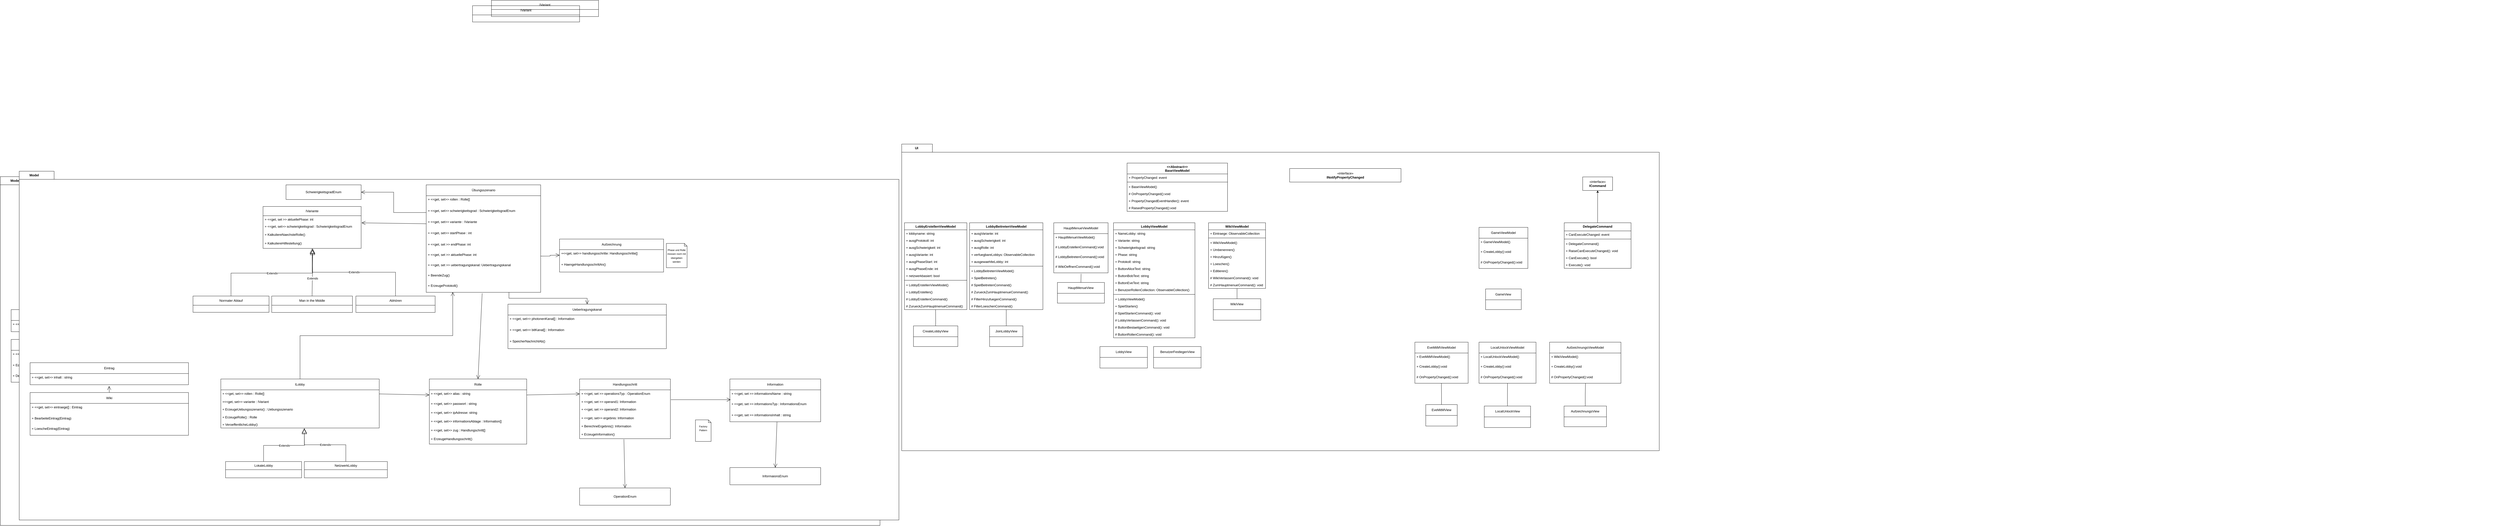 <mxfile version="21.2.8" type="device">
  <diagram name="Page-1" id="tOLqhOOtBbcdHXGBQI4I">
    <mxGraphModel dx="5809" dy="2807" grid="1" gridSize="10" guides="1" tooltips="1" connect="1" arrows="1" fold="1" page="1" pageScale="1" pageWidth="850" pageHeight="1100" math="0" shadow="0">
      <root>
        <mxCell id="0" />
        <mxCell id="1" parent="0" />
        <mxCell id="arjLcYYcyYYa3C6F1krj-3" value="UI" style="shape=folder;fontStyle=1;tabWidth=110;tabHeight=30;tabPosition=left;html=1;boundedLbl=1;labelInHeader=1;container=1;collapsible=0;whiteSpace=wrap;" parent="1" vertex="1">
          <mxGeometry x="30" y="30" width="2790" height="1130" as="geometry" />
        </mxCell>
        <mxCell id="arjLcYYcyYYa3C6F1krj-4" value="" style="html=1;strokeColor=none;resizeWidth=1;resizeHeight=1;fillColor=none;part=1;connectable=0;allowArrows=0;deletable=0;whiteSpace=wrap;" parent="arjLcYYcyYYa3C6F1krj-3" vertex="1">
          <mxGeometry width="5885.156" height="791" relative="1" as="geometry">
            <mxPoint y="30" as="offset" />
          </mxGeometry>
        </mxCell>
        <mxCell id="arjLcYYcyYYa3C6F1krj-16" value="HauptMenueViewModel" style="swimlane;fontStyle=0;childLayout=stackLayout;horizontal=1;startSize=40;fillColor=none;horizontalStack=0;resizeParent=1;resizeParentMax=0;resizeLast=0;collapsible=1;marginBottom=0;whiteSpace=wrap;html=1;" parent="arjLcYYcyYYa3C6F1krj-3" vertex="1">
          <mxGeometry x="560" y="290.0" width="200" height="184.64" as="geometry" />
        </mxCell>
        <mxCell id="arjLcYYcyYYa3C6F1krj-19" value="+ HauptMenueViewModel()" style="text;strokeColor=none;fillColor=none;align=left;verticalAlign=top;spacingLeft=4;spacingRight=4;overflow=hidden;rotatable=0;points=[[0,0.5],[1,0.5]];portConstraint=eastwest;whiteSpace=wrap;html=1;" parent="arjLcYYcyYYa3C6F1krj-16" vertex="1">
          <mxGeometry y="40" width="200" height="36.16" as="geometry" />
        </mxCell>
        <mxCell id="arjLcYYcyYYa3C6F1krj-18" value="# LobbyErstellenCommand():void" style="text;strokeColor=none;fillColor=none;align=left;verticalAlign=top;spacingLeft=4;spacingRight=4;overflow=hidden;rotatable=0;points=[[0,0.5],[1,0.5]];portConstraint=eastwest;whiteSpace=wrap;html=1;" parent="arjLcYYcyYYa3C6F1krj-16" vertex="1">
          <mxGeometry y="76.16" width="200" height="36.16" as="geometry" />
        </mxCell>
        <mxCell id="EryGHB7auH97eLlaj_2f-57" value="# LobbyBeitretenCommand():void" style="text;strokeColor=none;fillColor=none;align=left;verticalAlign=top;spacingLeft=4;spacingRight=4;overflow=hidden;rotatable=0;points=[[0,0.5],[1,0.5]];portConstraint=eastwest;whiteSpace=wrap;html=1;" vertex="1" parent="arjLcYYcyYYa3C6F1krj-16">
          <mxGeometry y="112.32" width="200" height="36.16" as="geometry" />
        </mxCell>
        <mxCell id="EryGHB7auH97eLlaj_2f-58" value="# WikiOeffnenCommand():void" style="text;strokeColor=none;fillColor=none;align=left;verticalAlign=top;spacingLeft=4;spacingRight=4;overflow=hidden;rotatable=0;points=[[0,0.5],[1,0.5]];portConstraint=eastwest;whiteSpace=wrap;html=1;" vertex="1" parent="arjLcYYcyYYa3C6F1krj-16">
          <mxGeometry y="148.48" width="200" height="36.16" as="geometry" />
        </mxCell>
        <mxCell id="arjLcYYcyYYa3C6F1krj-33" value="GameViewModel" style="swimlane;fontStyle=0;childLayout=stackLayout;horizontal=1;startSize=40;fillColor=none;horizontalStack=0;resizeParent=1;resizeParentMax=0;resizeLast=0;collapsible=1;marginBottom=0;whiteSpace=wrap;html=1;" parent="arjLcYYcyYYa3C6F1krj-3" vertex="1">
          <mxGeometry x="2126.15" y="306.86" width="180" height="151.493" as="geometry" />
        </mxCell>
        <mxCell id="arjLcYYcyYYa3C6F1krj-34" value="+&amp;nbsp;GameViewModel()" style="text;strokeColor=none;fillColor=none;align=left;verticalAlign=top;spacingLeft=4;spacingRight=4;overflow=hidden;rotatable=0;points=[[0,0.5],[1,0.5]];portConstraint=eastwest;whiteSpace=wrap;html=1;" parent="arjLcYYcyYYa3C6F1krj-33" vertex="1">
          <mxGeometry y="40" width="180" height="36.16" as="geometry" />
        </mxCell>
        <mxCell id="arjLcYYcyYYa3C6F1krj-35" value="+ CreateLobby():void" style="text;strokeColor=none;fillColor=none;align=left;verticalAlign=top;spacingLeft=4;spacingRight=4;overflow=hidden;rotatable=0;points=[[0,0.5],[1,0.5]];portConstraint=eastwest;whiteSpace=wrap;html=1;" parent="arjLcYYcyYYa3C6F1krj-33" vertex="1">
          <mxGeometry y="76.16" width="180" height="39.173" as="geometry" />
        </mxCell>
        <mxCell id="arjLcYYcyYYa3C6F1krj-36" value="# OnPropertyChanged():void" style="text;strokeColor=none;fillColor=none;align=left;verticalAlign=top;spacingLeft=4;spacingRight=4;overflow=hidden;rotatable=0;points=[[0,0.5],[1,0.5]];portConstraint=eastwest;whiteSpace=wrap;html=1;" parent="arjLcYYcyYYa3C6F1krj-33" vertex="1">
          <mxGeometry y="115.333" width="180" height="36.16" as="geometry" />
        </mxCell>
        <mxCell id="EryGHB7auH97eLlaj_2f-124" style="edgeStyle=orthogonalEdgeStyle;rounded=0;orthogonalLoop=1;jettySize=auto;html=1;exitX=0.5;exitY=0;exitDx=0;exitDy=0;entryX=0.503;entryY=1.092;entryDx=0;entryDy=0;entryPerimeter=0;endArrow=none;endFill=0;" edge="1" parent="arjLcYYcyYYa3C6F1krj-3" source="-C0eIHS4RvGhKU3LWiUs-29" target="EryGHB7auH97eLlaj_2f-58">
          <mxGeometry relative="1" as="geometry" />
        </mxCell>
        <mxCell id="-C0eIHS4RvGhKU3LWiUs-29" value="HauptMenueView" style="swimlane;fontStyle=0;childLayout=stackLayout;horizontal=1;startSize=40;fillColor=none;horizontalStack=0;resizeParent=1;resizeParentMax=0;resizeLast=0;collapsible=1;marginBottom=0;whiteSpace=wrap;html=1;" parent="arjLcYYcyYYa3C6F1krj-3" vertex="1">
          <mxGeometry x="573.432" y="510" width="173.143" height="76.16" as="geometry" />
        </mxCell>
        <mxCell id="EryGHB7auH97eLlaj_2f-123" style="edgeStyle=orthogonalEdgeStyle;rounded=0;orthogonalLoop=1;jettySize=auto;html=1;exitX=0.5;exitY=0;exitDx=0;exitDy=0;entryX=0.5;entryY=1;entryDx=0;entryDy=0;entryPerimeter=0;endArrow=none;endFill=0;" edge="1" parent="arjLcYYcyYYa3C6F1krj-3" source="-C0eIHS4RvGhKU3LWiUs-34" target="EryGHB7auH97eLlaj_2f-89">
          <mxGeometry relative="1" as="geometry" />
        </mxCell>
        <mxCell id="-C0eIHS4RvGhKU3LWiUs-34" value="JoinLobbyView" style="swimlane;fontStyle=0;childLayout=stackLayout;horizontal=1;startSize=40;fillColor=none;horizontalStack=0;resizeParent=1;resizeParentMax=0;resizeLast=0;collapsible=1;marginBottom=0;whiteSpace=wrap;html=1;" parent="arjLcYYcyYYa3C6F1krj-3" vertex="1">
          <mxGeometry x="323.63" y="670" width="122.74" height="76.16" as="geometry" />
        </mxCell>
        <mxCell id="EryGHB7auH97eLlaj_2f-122" style="edgeStyle=orthogonalEdgeStyle;rounded=0;orthogonalLoop=1;jettySize=auto;html=1;exitX=0.5;exitY=0;exitDx=0;exitDy=0;entryX=0.499;entryY=1.005;entryDx=0;entryDy=0;entryPerimeter=0;endArrow=none;endFill=0;" edge="1" parent="arjLcYYcyYYa3C6F1krj-3" source="-C0eIHS4RvGhKU3LWiUs-38" target="EryGHB7auH97eLlaj_2f-74">
          <mxGeometry relative="1" as="geometry" />
        </mxCell>
        <mxCell id="-C0eIHS4RvGhKU3LWiUs-38" value="CreateLobbyView" style="swimlane;fontStyle=0;childLayout=stackLayout;horizontal=1;startSize=40;fillColor=none;horizontalStack=0;resizeParent=1;resizeParentMax=0;resizeLast=0;collapsible=1;marginBottom=0;whiteSpace=wrap;html=1;" parent="arjLcYYcyYYa3C6F1krj-3" vertex="1">
          <mxGeometry x="43.3" y="670" width="163.409" height="76.16" as="geometry" />
        </mxCell>
        <mxCell id="-C0eIHS4RvGhKU3LWiUs-42" value="LobbyView" style="swimlane;fontStyle=0;childLayout=stackLayout;horizontal=1;startSize=40;fillColor=none;horizontalStack=0;resizeParent=1;resizeParentMax=0;resizeLast=0;collapsible=1;marginBottom=0;whiteSpace=wrap;html=1;" parent="arjLcYYcyYYa3C6F1krj-3" vertex="1">
          <mxGeometry x="729.999" y="746.16" width="174.819" height="79.17" as="geometry" />
        </mxCell>
        <mxCell id="-C0eIHS4RvGhKU3LWiUs-46" value="GameView" style="swimlane;fontStyle=0;childLayout=stackLayout;horizontal=1;startSize=40;fillColor=none;horizontalStack=0;resizeParent=1;resizeParentMax=0;resizeLast=0;collapsible=1;marginBottom=0;whiteSpace=wrap;html=1;" parent="arjLcYYcyYYa3C6F1krj-3" vertex="1">
          <mxGeometry x="2150.46" y="533.84" width="131.39" height="76.16" as="geometry" />
        </mxCell>
        <mxCell id="EryGHB7auH97eLlaj_2f-16" style="edgeStyle=orthogonalEdgeStyle;rounded=0;orthogonalLoop=1;jettySize=auto;html=1;exitX=0.5;exitY=0;exitDx=0;exitDy=0;entryX=0.497;entryY=0.995;entryDx=0;entryDy=0;entryPerimeter=0;endArrow=none;endFill=0;" edge="1" parent="arjLcYYcyYYa3C6F1krj-3" source="-C0eIHS4RvGhKU3LWiUs-50" target="arjLcYYcyYYa3C6F1krj-40">
          <mxGeometry relative="1" as="geometry" />
        </mxCell>
        <mxCell id="EryGHB7auH97eLlaj_2f-15" style="edgeStyle=orthogonalEdgeStyle;rounded=0;orthogonalLoop=1;jettySize=auto;html=1;exitX=0.5;exitY=0;exitDx=0;exitDy=0;entryX=0.5;entryY=1;entryDx=0;entryDy=0;endArrow=none;endFill=0;" edge="1" parent="arjLcYYcyYYa3C6F1krj-3" source="-C0eIHS4RvGhKU3LWiUs-58" target="arjLcYYcyYYa3C6F1krj-45">
          <mxGeometry relative="1" as="geometry" />
        </mxCell>
        <mxCell id="EryGHB7auH97eLlaj_2f-125" style="edgeStyle=orthogonalEdgeStyle;rounded=0;orthogonalLoop=1;jettySize=auto;html=1;exitX=0.5;exitY=0;exitDx=0;exitDy=0;entryX=0.5;entryY=1;entryDx=0;entryDy=0;endArrow=none;endFill=0;" edge="1" parent="arjLcYYcyYYa3C6F1krj-3" source="-C0eIHS4RvGhKU3LWiUs-62" target="EryGHB7auH97eLlaj_2f-111">
          <mxGeometry relative="1" as="geometry" />
        </mxCell>
        <mxCell id="-C0eIHS4RvGhKU3LWiUs-62" value="WikiView" style="swimlane;fontStyle=0;childLayout=stackLayout;horizontal=1;startSize=40;fillColor=none;horizontalStack=0;resizeParent=1;resizeParentMax=0;resizeLast=0;collapsible=1;marginBottom=0;whiteSpace=wrap;html=1;" parent="arjLcYYcyYYa3C6F1krj-3" vertex="1">
          <mxGeometry x="1147.46" y="570" width="175.09" height="79.17" as="geometry" />
        </mxCell>
        <mxCell id="EryGHB7auH97eLlaj_2f-13" style="edgeStyle=orthogonalEdgeStyle;rounded=0;orthogonalLoop=1;jettySize=auto;html=1;exitX=0.5;exitY=0;exitDx=0;exitDy=0;entryX=0.503;entryY=0.991;entryDx=0;entryDy=0;entryPerimeter=0;endArrow=none;endFill=0;" edge="1" parent="arjLcYYcyYYa3C6F1krj-3" source="-C0eIHS4RvGhKU3LWiUs-66" target="arjLcYYcyYYa3C6F1krj-56">
          <mxGeometry relative="1" as="geometry" />
        </mxCell>
        <mxCell id="EryGHB7auH97eLlaj_2f-1" value="«interface»&lt;br&gt;&lt;b&gt;INotifyPropertyChanged&lt;/b&gt;" style="html=1;whiteSpace=wrap;" vertex="1" parent="arjLcYYcyYYa3C6F1krj-3">
          <mxGeometry x="1428.787" y="90" width="410.13" height="50" as="geometry" />
        </mxCell>
        <mxCell id="EryGHB7auH97eLlaj_2f-55" style="edgeStyle=orthogonalEdgeStyle;rounded=0;orthogonalLoop=1;jettySize=auto;html=1;exitX=0.5;exitY=0;exitDx=0;exitDy=0;entryX=0.5;entryY=1;entryDx=0;entryDy=0;" edge="1" parent="arjLcYYcyYYa3C6F1krj-3" source="EryGHB7auH97eLlaj_2f-24" target="EryGHB7auH97eLlaj_2f-28">
          <mxGeometry relative="1" as="geometry" />
        </mxCell>
        <mxCell id="EryGHB7auH97eLlaj_2f-24" value="DelegateCommand" style="swimlane;fontStyle=1;align=center;verticalAlign=top;childLayout=stackLayout;horizontal=1;startSize=30;horizontalStack=0;resizeParent=1;resizeParentMax=0;resizeLast=0;collapsible=1;marginBottom=0;whiteSpace=wrap;html=1;" vertex="1" parent="arjLcYYcyYYa3C6F1krj-3">
          <mxGeometry x="2440" y="290.01" width="246.15" height="168" as="geometry" />
        </mxCell>
        <mxCell id="EryGHB7auH97eLlaj_2f-34" value="+ CanExecuteChanged: event" style="text;strokeColor=none;fillColor=none;align=left;verticalAlign=top;spacingLeft=4;spacingRight=4;overflow=hidden;rotatable=0;points=[[0,0.5],[1,0.5]];portConstraint=eastwest;whiteSpace=wrap;html=1;" vertex="1" parent="EryGHB7auH97eLlaj_2f-24">
          <mxGeometry y="30" width="246.15" height="26" as="geometry" />
        </mxCell>
        <mxCell id="EryGHB7auH97eLlaj_2f-26" value="" style="line;strokeWidth=1;fillColor=none;align=left;verticalAlign=middle;spacingTop=-1;spacingLeft=3;spacingRight=3;rotatable=0;labelPosition=right;points=[];portConstraint=eastwest;strokeColor=inherit;" vertex="1" parent="EryGHB7auH97eLlaj_2f-24">
          <mxGeometry y="56" width="246.15" height="8" as="geometry" />
        </mxCell>
        <mxCell id="EryGHB7auH97eLlaj_2f-27" value="+ DelegateCommand()" style="text;strokeColor=none;fillColor=none;align=left;verticalAlign=top;spacingLeft=4;spacingRight=4;overflow=hidden;rotatable=0;points=[[0,0.5],[1,0.5]];portConstraint=eastwest;whiteSpace=wrap;html=1;" vertex="1" parent="EryGHB7auH97eLlaj_2f-24">
          <mxGeometry y="64" width="246.15" height="26" as="geometry" />
        </mxCell>
        <mxCell id="EryGHB7auH97eLlaj_2f-31" value="+ RaiseCanExecuteChanged(): void" style="text;strokeColor=none;fillColor=none;align=left;verticalAlign=top;spacingLeft=4;spacingRight=4;overflow=hidden;rotatable=0;points=[[0,0.5],[1,0.5]];portConstraint=eastwest;whiteSpace=wrap;html=1;" vertex="1" parent="EryGHB7auH97eLlaj_2f-24">
          <mxGeometry y="90" width="246.15" height="26" as="geometry" />
        </mxCell>
        <mxCell id="EryGHB7auH97eLlaj_2f-32" value="+ CanExecute(): bool" style="text;strokeColor=none;fillColor=none;align=left;verticalAlign=top;spacingLeft=4;spacingRight=4;overflow=hidden;rotatable=0;points=[[0,0.5],[1,0.5]];portConstraint=eastwest;whiteSpace=wrap;html=1;" vertex="1" parent="EryGHB7auH97eLlaj_2f-24">
          <mxGeometry y="116" width="246.15" height="26" as="geometry" />
        </mxCell>
        <mxCell id="EryGHB7auH97eLlaj_2f-33" value="+ Execute(): void" style="text;strokeColor=none;fillColor=none;align=left;verticalAlign=top;spacingLeft=4;spacingRight=4;overflow=hidden;rotatable=0;points=[[0,0.5],[1,0.5]];portConstraint=eastwest;whiteSpace=wrap;html=1;" vertex="1" parent="EryGHB7auH97eLlaj_2f-24">
          <mxGeometry y="142" width="246.15" height="26" as="geometry" />
        </mxCell>
        <mxCell id="EryGHB7auH97eLlaj_2f-28" value="«interface»&lt;br&gt;&lt;b&gt;ICommand&lt;/b&gt;" style="html=1;whiteSpace=wrap;" vertex="1" parent="arjLcYYcyYYa3C6F1krj-3">
          <mxGeometry x="2508.08" y="121" width="110" height="50" as="geometry" />
        </mxCell>
        <mxCell id="EryGHB7auH97eLlaj_2f-41" value="&amp;lt;&amp;lt;Abstract&amp;gt;&amp;gt;&lt;br&gt;BaseViewModel" style="swimlane;fontStyle=1;align=center;verticalAlign=top;childLayout=stackLayout;horizontal=1;startSize=40;horizontalStack=0;resizeParent=1;resizeParentMax=0;resizeLast=0;collapsible=1;marginBottom=0;whiteSpace=wrap;html=1;" vertex="1" parent="arjLcYYcyYYa3C6F1krj-3">
          <mxGeometry x="830" y="70" width="370" height="178" as="geometry" />
        </mxCell>
        <mxCell id="EryGHB7auH97eLlaj_2f-42" value="+ PropertyChanged: event" style="text;strokeColor=none;fillColor=none;align=left;verticalAlign=top;spacingLeft=4;spacingRight=4;overflow=hidden;rotatable=0;points=[[0,0.5],[1,0.5]];portConstraint=eastwest;whiteSpace=wrap;html=1;" vertex="1" parent="EryGHB7auH97eLlaj_2f-41">
          <mxGeometry y="40" width="370" height="26" as="geometry" />
        </mxCell>
        <mxCell id="EryGHB7auH97eLlaj_2f-43" value="" style="line;strokeWidth=1;fillColor=none;align=left;verticalAlign=middle;spacingTop=-1;spacingLeft=3;spacingRight=3;rotatable=0;labelPosition=right;points=[];portConstraint=eastwest;strokeColor=inherit;" vertex="1" parent="EryGHB7auH97eLlaj_2f-41">
          <mxGeometry y="66" width="370" height="8" as="geometry" />
        </mxCell>
        <mxCell id="EryGHB7auH97eLlaj_2f-44" value="+ BaseViewModel()" style="text;strokeColor=none;fillColor=none;align=left;verticalAlign=top;spacingLeft=4;spacingRight=4;overflow=hidden;rotatable=0;points=[[0,0.5],[1,0.5]];portConstraint=eastwest;whiteSpace=wrap;html=1;" vertex="1" parent="EryGHB7auH97eLlaj_2f-41">
          <mxGeometry y="74" width="370" height="26" as="geometry" />
        </mxCell>
        <mxCell id="EryGHB7auH97eLlaj_2f-45" value="# OnPropertyChanged():void" style="text;strokeColor=none;fillColor=none;align=left;verticalAlign=top;spacingLeft=4;spacingRight=4;overflow=hidden;rotatable=0;points=[[0,0.5],[1,0.5]];portConstraint=eastwest;whiteSpace=wrap;html=1;" vertex="1" parent="EryGHB7auH97eLlaj_2f-41">
          <mxGeometry y="100" width="370" height="26" as="geometry" />
        </mxCell>
        <mxCell id="EryGHB7auH97eLlaj_2f-54" value="+ PropertyChangedEventHandler(): event" style="text;strokeColor=none;fillColor=none;align=left;verticalAlign=top;spacingLeft=4;spacingRight=4;overflow=hidden;rotatable=0;points=[[0,0.5],[1,0.5]];portConstraint=eastwest;whiteSpace=wrap;html=1;" vertex="1" parent="EryGHB7auH97eLlaj_2f-41">
          <mxGeometry y="126" width="370" height="26" as="geometry" />
        </mxCell>
        <mxCell id="EryGHB7auH97eLlaj_2f-60" value="# RaisedPropertyChanged():void" style="text;strokeColor=none;fillColor=none;align=left;verticalAlign=top;spacingLeft=4;spacingRight=4;overflow=hidden;rotatable=0;points=[[0,0.5],[1,0.5]];portConstraint=eastwest;whiteSpace=wrap;html=1;" vertex="1" parent="EryGHB7auH97eLlaj_2f-41">
          <mxGeometry y="152" width="370" height="26" as="geometry" />
        </mxCell>
        <mxCell id="EryGHB7auH97eLlaj_2f-61" value="LobbyErstellenViewModel" style="swimlane;fontStyle=1;align=center;verticalAlign=top;childLayout=stackLayout;horizontal=1;startSize=26;horizontalStack=0;resizeParent=1;resizeParentMax=0;resizeLast=0;collapsible=1;marginBottom=0;whiteSpace=wrap;html=1;" vertex="1" parent="arjLcYYcyYYa3C6F1krj-3">
          <mxGeometry x="10" y="290" width="230" height="320" as="geometry" />
        </mxCell>
        <mxCell id="EryGHB7auH97eLlaj_2f-62" value="+ lobbyname: string" style="text;strokeColor=none;fillColor=none;align=left;verticalAlign=top;spacingLeft=4;spacingRight=4;overflow=hidden;rotatable=0;points=[[0,0.5],[1,0.5]];portConstraint=eastwest;whiteSpace=wrap;html=1;" vertex="1" parent="EryGHB7auH97eLlaj_2f-61">
          <mxGeometry y="26" width="230" height="26" as="geometry" />
        </mxCell>
        <mxCell id="EryGHB7auH97eLlaj_2f-65" value="+ ausgProtokoll: int" style="text;strokeColor=none;fillColor=none;align=left;verticalAlign=top;spacingLeft=4;spacingRight=4;overflow=hidden;rotatable=0;points=[[0,0.5],[1,0.5]];portConstraint=eastwest;whiteSpace=wrap;html=1;" vertex="1" parent="EryGHB7auH97eLlaj_2f-61">
          <mxGeometry y="52" width="230" height="26" as="geometry" />
        </mxCell>
        <mxCell id="EryGHB7auH97eLlaj_2f-66" value="+ ausgSchwierigkeit: int" style="text;strokeColor=none;fillColor=none;align=left;verticalAlign=top;spacingLeft=4;spacingRight=4;overflow=hidden;rotatable=0;points=[[0,0.5],[1,0.5]];portConstraint=eastwest;whiteSpace=wrap;html=1;" vertex="1" parent="EryGHB7auH97eLlaj_2f-61">
          <mxGeometry y="78" width="230" height="26" as="geometry" />
        </mxCell>
        <mxCell id="EryGHB7auH97eLlaj_2f-67" value="+ ausgVariante: int" style="text;strokeColor=none;fillColor=none;align=left;verticalAlign=top;spacingLeft=4;spacingRight=4;overflow=hidden;rotatable=0;points=[[0,0.5],[1,0.5]];portConstraint=eastwest;whiteSpace=wrap;html=1;" vertex="1" parent="EryGHB7auH97eLlaj_2f-61">
          <mxGeometry y="104" width="230" height="26" as="geometry" />
        </mxCell>
        <mxCell id="EryGHB7auH97eLlaj_2f-68" value="+ ausgPhaseStart: int" style="text;strokeColor=none;fillColor=none;align=left;verticalAlign=top;spacingLeft=4;spacingRight=4;overflow=hidden;rotatable=0;points=[[0,0.5],[1,0.5]];portConstraint=eastwest;whiteSpace=wrap;html=1;" vertex="1" parent="EryGHB7auH97eLlaj_2f-61">
          <mxGeometry y="130" width="230" height="26" as="geometry" />
        </mxCell>
        <mxCell id="EryGHB7auH97eLlaj_2f-70" value="+ ausgPhaseEnde: int" style="text;strokeColor=none;fillColor=none;align=left;verticalAlign=top;spacingLeft=4;spacingRight=4;overflow=hidden;rotatable=0;points=[[0,0.5],[1,0.5]];portConstraint=eastwest;whiteSpace=wrap;html=1;" vertex="1" parent="EryGHB7auH97eLlaj_2f-61">
          <mxGeometry y="156" width="230" height="26" as="geometry" />
        </mxCell>
        <mxCell id="EryGHB7auH97eLlaj_2f-69" value="+ netzwerkbasiert: bool" style="text;strokeColor=none;fillColor=none;align=left;verticalAlign=top;spacingLeft=4;spacingRight=4;overflow=hidden;rotatable=0;points=[[0,0.5],[1,0.5]];portConstraint=eastwest;whiteSpace=wrap;html=1;" vertex="1" parent="EryGHB7auH97eLlaj_2f-61">
          <mxGeometry y="182" width="230" height="26" as="geometry" />
        </mxCell>
        <mxCell id="EryGHB7auH97eLlaj_2f-63" value="" style="line;strokeWidth=1;fillColor=none;align=left;verticalAlign=middle;spacingTop=-1;spacingLeft=3;spacingRight=3;rotatable=0;labelPosition=right;points=[];portConstraint=eastwest;strokeColor=inherit;" vertex="1" parent="EryGHB7auH97eLlaj_2f-61">
          <mxGeometry y="208" width="230" height="8" as="geometry" />
        </mxCell>
        <mxCell id="EryGHB7auH97eLlaj_2f-64" value="+&amp;nbsp;LobbyErstellenViewModel()" style="text;strokeColor=none;fillColor=none;align=left;verticalAlign=top;spacingLeft=4;spacingRight=4;overflow=hidden;rotatable=0;points=[[0,0.5],[1,0.5]];portConstraint=eastwest;whiteSpace=wrap;html=1;" vertex="1" parent="EryGHB7auH97eLlaj_2f-61">
          <mxGeometry y="216" width="230" height="26" as="geometry" />
        </mxCell>
        <mxCell id="EryGHB7auH97eLlaj_2f-71" value="+&amp;nbsp;LobbyErstellen()" style="text;strokeColor=none;fillColor=none;align=left;verticalAlign=top;spacingLeft=4;spacingRight=4;overflow=hidden;rotatable=0;points=[[0,0.5],[1,0.5]];portConstraint=eastwest;whiteSpace=wrap;html=1;" vertex="1" parent="EryGHB7auH97eLlaj_2f-61">
          <mxGeometry y="242" width="230" height="26" as="geometry" />
        </mxCell>
        <mxCell id="EryGHB7auH97eLlaj_2f-73" value="# LobbyErstellenCommand()" style="text;strokeColor=none;fillColor=none;align=left;verticalAlign=top;spacingLeft=4;spacingRight=4;overflow=hidden;rotatable=0;points=[[0,0.5],[1,0.5]];portConstraint=eastwest;whiteSpace=wrap;html=1;" vertex="1" parent="EryGHB7auH97eLlaj_2f-61">
          <mxGeometry y="268" width="230" height="26" as="geometry" />
        </mxCell>
        <mxCell id="EryGHB7auH97eLlaj_2f-74" value="# ZurueckZumHauptmenueCommand()" style="text;strokeColor=none;fillColor=none;align=left;verticalAlign=top;spacingLeft=4;spacingRight=4;overflow=hidden;rotatable=0;points=[[0,0.5],[1,0.5]];portConstraint=eastwest;whiteSpace=wrap;html=1;" vertex="1" parent="EryGHB7auH97eLlaj_2f-61">
          <mxGeometry y="294" width="230" height="26" as="geometry" />
        </mxCell>
        <mxCell id="EryGHB7auH97eLlaj_2f-79" value="LobbyBeitretenViewModel" style="swimlane;fontStyle=1;align=center;verticalAlign=top;childLayout=stackLayout;horizontal=1;startSize=26;horizontalStack=0;resizeParent=1;resizeParentMax=0;resizeLast=0;collapsible=1;marginBottom=0;whiteSpace=wrap;html=1;" vertex="1" parent="arjLcYYcyYYa3C6F1krj-3">
          <mxGeometry x="250" y="290" width="270" height="320" as="geometry" />
        </mxCell>
        <mxCell id="EryGHB7auH97eLlaj_2f-80" value="+ ausgVariante: int" style="text;strokeColor=none;fillColor=none;align=left;verticalAlign=top;spacingLeft=4;spacingRight=4;overflow=hidden;rotatable=0;points=[[0,0.5],[1,0.5]];portConstraint=eastwest;whiteSpace=wrap;html=1;" vertex="1" parent="EryGHB7auH97eLlaj_2f-79">
          <mxGeometry y="26" width="270" height="26" as="geometry" />
        </mxCell>
        <mxCell id="EryGHB7auH97eLlaj_2f-76" value="+ ausgSchwierigkeit: int" style="text;strokeColor=none;fillColor=none;align=left;verticalAlign=top;spacingLeft=4;spacingRight=4;overflow=hidden;rotatable=0;points=[[0,0.5],[1,0.5]];portConstraint=eastwest;whiteSpace=wrap;html=1;" vertex="1" parent="EryGHB7auH97eLlaj_2f-79">
          <mxGeometry y="52" width="270" height="26" as="geometry" />
        </mxCell>
        <mxCell id="EryGHB7auH97eLlaj_2f-77" value="+ ausgRolle: int" style="text;strokeColor=none;fillColor=none;align=left;verticalAlign=top;spacingLeft=4;spacingRight=4;overflow=hidden;rotatable=0;points=[[0,0.5],[1,0.5]];portConstraint=eastwest;whiteSpace=wrap;html=1;" vertex="1" parent="EryGHB7auH97eLlaj_2f-79">
          <mxGeometry y="78" width="270" height="26" as="geometry" />
        </mxCell>
        <mxCell id="EryGHB7auH97eLlaj_2f-75" value="+ verfuegbareLobbys: ObservableCollection" style="text;strokeColor=none;fillColor=none;align=left;verticalAlign=top;spacingLeft=4;spacingRight=4;overflow=hidden;rotatable=0;points=[[0,0.5],[1,0.5]];portConstraint=eastwest;whiteSpace=wrap;html=1;" vertex="1" parent="EryGHB7auH97eLlaj_2f-79">
          <mxGeometry y="104" width="270" height="26" as="geometry" />
        </mxCell>
        <mxCell id="EryGHB7auH97eLlaj_2f-87" value="+ ausgewaehlteLobby: int" style="text;strokeColor=none;fillColor=none;align=left;verticalAlign=top;spacingLeft=4;spacingRight=4;overflow=hidden;rotatable=0;points=[[0,0.5],[1,0.5]];portConstraint=eastwest;whiteSpace=wrap;html=1;" vertex="1" parent="EryGHB7auH97eLlaj_2f-79">
          <mxGeometry y="130" width="270" height="26" as="geometry" />
        </mxCell>
        <mxCell id="EryGHB7auH97eLlaj_2f-81" value="" style="line;strokeWidth=1;fillColor=none;align=left;verticalAlign=middle;spacingTop=-1;spacingLeft=3;spacingRight=3;rotatable=0;labelPosition=right;points=[];portConstraint=eastwest;strokeColor=inherit;" vertex="1" parent="EryGHB7auH97eLlaj_2f-79">
          <mxGeometry y="156" width="270" height="8" as="geometry" />
        </mxCell>
        <mxCell id="EryGHB7auH97eLlaj_2f-82" value="+&amp;nbsp;LobbyBeitretenViewModel()" style="text;strokeColor=none;fillColor=none;align=left;verticalAlign=top;spacingLeft=4;spacingRight=4;overflow=hidden;rotatable=0;points=[[0,0.5],[1,0.5]];portConstraint=eastwest;whiteSpace=wrap;html=1;" vertex="1" parent="EryGHB7auH97eLlaj_2f-79">
          <mxGeometry y="164" width="270" height="26" as="geometry" />
        </mxCell>
        <mxCell id="EryGHB7auH97eLlaj_2f-83" value="+&amp;nbsp;SpielBeitreten()" style="text;strokeColor=none;fillColor=none;align=left;verticalAlign=top;spacingLeft=4;spacingRight=4;overflow=hidden;rotatable=0;points=[[0,0.5],[1,0.5]];portConstraint=eastwest;whiteSpace=wrap;html=1;" vertex="1" parent="EryGHB7auH97eLlaj_2f-79">
          <mxGeometry y="190" width="270" height="26" as="geometry" />
        </mxCell>
        <mxCell id="EryGHB7auH97eLlaj_2f-85" value="# SpielBeitretenCommand()" style="text;strokeColor=none;fillColor=none;align=left;verticalAlign=top;spacingLeft=4;spacingRight=4;overflow=hidden;rotatable=0;points=[[0,0.5],[1,0.5]];portConstraint=eastwest;whiteSpace=wrap;html=1;" vertex="1" parent="EryGHB7auH97eLlaj_2f-79">
          <mxGeometry y="216" width="270" height="26" as="geometry" />
        </mxCell>
        <mxCell id="EryGHB7auH97eLlaj_2f-86" value="# ZurueckZumHauptmenueCommand()" style="text;strokeColor=none;fillColor=none;align=left;verticalAlign=top;spacingLeft=4;spacingRight=4;overflow=hidden;rotatable=0;points=[[0,0.5],[1,0.5]];portConstraint=eastwest;whiteSpace=wrap;html=1;" vertex="1" parent="EryGHB7auH97eLlaj_2f-79">
          <mxGeometry y="242" width="270" height="26" as="geometry" />
        </mxCell>
        <mxCell id="EryGHB7auH97eLlaj_2f-88" value="# FilterHinzufuegenCommand()" style="text;strokeColor=none;fillColor=none;align=left;verticalAlign=top;spacingLeft=4;spacingRight=4;overflow=hidden;rotatable=0;points=[[0,0.5],[1,0.5]];portConstraint=eastwest;whiteSpace=wrap;html=1;" vertex="1" parent="EryGHB7auH97eLlaj_2f-79">
          <mxGeometry y="268" width="270" height="26" as="geometry" />
        </mxCell>
        <mxCell id="EryGHB7auH97eLlaj_2f-89" value="# FilterLoeschenCommand()" style="text;strokeColor=none;fillColor=none;align=left;verticalAlign=top;spacingLeft=4;spacingRight=4;overflow=hidden;rotatable=0;points=[[0,0.5],[1,0.5]];portConstraint=eastwest;whiteSpace=wrap;html=1;" vertex="1" parent="EryGHB7auH97eLlaj_2f-79">
          <mxGeometry y="294" width="270" height="26" as="geometry" />
        </mxCell>
        <mxCell id="arjLcYYcyYYa3C6F1krj-37" value="EveMitMViewModel" style="swimlane;fontStyle=0;childLayout=stackLayout;horizontal=1;startSize=40;fillColor=none;horizontalStack=0;resizeParent=1;resizeParentMax=0;resizeLast=0;collapsible=1;marginBottom=0;whiteSpace=wrap;html=1;" parent="arjLcYYcyYYa3C6F1krj-3" vertex="1">
          <mxGeometry x="1890.0" y="730" width="196.15" height="151.493" as="geometry" />
        </mxCell>
        <mxCell id="arjLcYYcyYYa3C6F1krj-38" value="+&amp;nbsp;EveMitMViewModel()" style="text;strokeColor=none;fillColor=none;align=left;verticalAlign=top;spacingLeft=4;spacingRight=4;overflow=hidden;rotatable=0;points=[[0,0.5],[1,0.5]];portConstraint=eastwest;whiteSpace=wrap;html=1;" parent="arjLcYYcyYYa3C6F1krj-37" vertex="1">
          <mxGeometry y="40" width="196.15" height="36.16" as="geometry" />
        </mxCell>
        <mxCell id="arjLcYYcyYYa3C6F1krj-39" value="+ CreateLobby():void" style="text;strokeColor=none;fillColor=none;align=left;verticalAlign=top;spacingLeft=4;spacingRight=4;overflow=hidden;rotatable=0;points=[[0,0.5],[1,0.5]];portConstraint=eastwest;whiteSpace=wrap;html=1;" parent="arjLcYYcyYYa3C6F1krj-37" vertex="1">
          <mxGeometry y="76.16" width="196.15" height="39.173" as="geometry" />
        </mxCell>
        <mxCell id="arjLcYYcyYYa3C6F1krj-40" value="# OnPropertyChanged():void" style="text;strokeColor=none;fillColor=none;align=left;verticalAlign=top;spacingLeft=4;spacingRight=4;overflow=hidden;rotatable=0;points=[[0,0.5],[1,0.5]];portConstraint=eastwest;whiteSpace=wrap;html=1;" parent="arjLcYYcyYYa3C6F1krj-37" vertex="1">
          <mxGeometry y="115.333" width="196.15" height="36.16" as="geometry" />
        </mxCell>
        <mxCell id="arjLcYYcyYYa3C6F1krj-45" value="LocalUnlockViewModel" style="swimlane;fontStyle=0;childLayout=stackLayout;horizontal=1;startSize=40;fillColor=none;horizontalStack=0;resizeParent=1;resizeParentMax=0;resizeLast=0;collapsible=1;marginBottom=0;whiteSpace=wrap;html=1;" parent="arjLcYYcyYYa3C6F1krj-3" vertex="1">
          <mxGeometry x="2126.15" y="730.01" width="210" height="151.493" as="geometry" />
        </mxCell>
        <mxCell id="arjLcYYcyYYa3C6F1krj-46" value="+&amp;nbsp;LocalUnlockViewModel()" style="text;strokeColor=none;fillColor=none;align=left;verticalAlign=top;spacingLeft=4;spacingRight=4;overflow=hidden;rotatable=0;points=[[0,0.5],[1,0.5]];portConstraint=eastwest;whiteSpace=wrap;html=1;" parent="arjLcYYcyYYa3C6F1krj-45" vertex="1">
          <mxGeometry y="40" width="210" height="36.16" as="geometry" />
        </mxCell>
        <mxCell id="arjLcYYcyYYa3C6F1krj-47" value="+ CreateLobby():void" style="text;strokeColor=none;fillColor=none;align=left;verticalAlign=top;spacingLeft=4;spacingRight=4;overflow=hidden;rotatable=0;points=[[0,0.5],[1,0.5]];portConstraint=eastwest;whiteSpace=wrap;html=1;" parent="arjLcYYcyYYa3C6F1krj-45" vertex="1">
          <mxGeometry y="76.16" width="210" height="39.173" as="geometry" />
        </mxCell>
        <mxCell id="arjLcYYcyYYa3C6F1krj-48" value="# OnPropertyChanged():void" style="text;strokeColor=none;fillColor=none;align=left;verticalAlign=top;spacingLeft=4;spacingRight=4;overflow=hidden;rotatable=0;points=[[0,0.5],[1,0.5]];portConstraint=eastwest;whiteSpace=wrap;html=1;" parent="arjLcYYcyYYa3C6F1krj-45" vertex="1">
          <mxGeometry y="115.333" width="210" height="36.16" as="geometry" />
        </mxCell>
        <mxCell id="arjLcYYcyYYa3C6F1krj-53" value="AufzeichnungsViewModel" style="swimlane;fontStyle=0;childLayout=stackLayout;horizontal=1;startSize=40;fillColor=none;horizontalStack=0;resizeParent=1;resizeParentMax=0;resizeLast=0;collapsible=1;marginBottom=0;whiteSpace=wrap;html=1;" parent="arjLcYYcyYYa3C6F1krj-3" vertex="1">
          <mxGeometry x="2386.151" y="730" width="262.735" height="151.493" as="geometry" />
        </mxCell>
        <mxCell id="arjLcYYcyYYa3C6F1krj-54" value="+&amp;nbsp;WikiViewModel()" style="text;strokeColor=none;fillColor=none;align=left;verticalAlign=top;spacingLeft=4;spacingRight=4;overflow=hidden;rotatable=0;points=[[0,0.5],[1,0.5]];portConstraint=eastwest;whiteSpace=wrap;html=1;" parent="arjLcYYcyYYa3C6F1krj-53" vertex="1">
          <mxGeometry y="40" width="262.735" height="36.16" as="geometry" />
        </mxCell>
        <mxCell id="arjLcYYcyYYa3C6F1krj-55" value="+ CreateLobby():void" style="text;strokeColor=none;fillColor=none;align=left;verticalAlign=top;spacingLeft=4;spacingRight=4;overflow=hidden;rotatable=0;points=[[0,0.5],[1,0.5]];portConstraint=eastwest;whiteSpace=wrap;html=1;" parent="arjLcYYcyYYa3C6F1krj-53" vertex="1">
          <mxGeometry y="76.16" width="262.735" height="39.173" as="geometry" />
        </mxCell>
        <mxCell id="arjLcYYcyYYa3C6F1krj-56" value="# OnPropertyChanged():void" style="text;strokeColor=none;fillColor=none;align=left;verticalAlign=top;spacingLeft=4;spacingRight=4;overflow=hidden;rotatable=0;points=[[0,0.5],[1,0.5]];portConstraint=eastwest;whiteSpace=wrap;html=1;" parent="arjLcYYcyYYa3C6F1krj-53" vertex="1">
          <mxGeometry y="115.333" width="262.735" height="36.16" as="geometry" />
        </mxCell>
        <mxCell id="-C0eIHS4RvGhKU3LWiUs-66" value="AufzeichnungsView" style="swimlane;fontStyle=0;childLayout=stackLayout;horizontal=1;startSize=40;fillColor=none;horizontalStack=0;resizeParent=1;resizeParentMax=0;resizeLast=0;collapsible=1;marginBottom=0;whiteSpace=wrap;html=1;" parent="arjLcYYcyYYa3C6F1krj-3" vertex="1">
          <mxGeometry x="2439.4" y="965.41" width="156.23" height="76.16" as="geometry" />
        </mxCell>
        <mxCell id="-C0eIHS4RvGhKU3LWiUs-58" value="LocalUnlockView" style="swimlane;fontStyle=0;childLayout=stackLayout;horizontal=1;startSize=40;fillColor=none;horizontalStack=0;resizeParent=1;resizeParentMax=0;resizeLast=0;collapsible=1;marginBottom=0;whiteSpace=wrap;html=1;" parent="arjLcYYcyYYa3C6F1krj-3" vertex="1">
          <mxGeometry x="2145.63" y="965.41" width="170.52" height="79.17" as="geometry" />
        </mxCell>
        <mxCell id="-C0eIHS4RvGhKU3LWiUs-50" value="EveMitMView" style="swimlane;fontStyle=0;childLayout=stackLayout;horizontal=1;startSize=40;fillColor=none;horizontalStack=0;resizeParent=1;resizeParentMax=0;resizeLast=0;collapsible=1;marginBottom=0;whiteSpace=wrap;html=1;" parent="arjLcYYcyYYa3C6F1krj-3" vertex="1">
          <mxGeometry x="1930.12" y="960" width="115.91" height="79.17" as="geometry" />
        </mxCell>
        <mxCell id="EryGHB7auH97eLlaj_2f-90" value="LobbyViewModel" style="swimlane;fontStyle=1;align=center;verticalAlign=top;childLayout=stackLayout;horizontal=1;startSize=26;horizontalStack=0;resizeParent=1;resizeParentMax=0;resizeLast=0;collapsible=1;marginBottom=0;whiteSpace=wrap;html=1;" vertex="1" parent="arjLcYYcyYYa3C6F1krj-3">
          <mxGeometry x="780" y="290" width="300" height="424" as="geometry" />
        </mxCell>
        <mxCell id="EryGHB7auH97eLlaj_2f-91" value="+ NameLobby: string" style="text;strokeColor=none;fillColor=none;align=left;verticalAlign=top;spacingLeft=4;spacingRight=4;overflow=hidden;rotatable=0;points=[[0,0.5],[1,0.5]];portConstraint=eastwest;whiteSpace=wrap;html=1;" vertex="1" parent="EryGHB7auH97eLlaj_2f-90">
          <mxGeometry y="26" width="300" height="26" as="geometry" />
        </mxCell>
        <mxCell id="EryGHB7auH97eLlaj_2f-94" value="+ Variante: string" style="text;strokeColor=none;fillColor=none;align=left;verticalAlign=top;spacingLeft=4;spacingRight=4;overflow=hidden;rotatable=0;points=[[0,0.5],[1,0.5]];portConstraint=eastwest;whiteSpace=wrap;html=1;" vertex="1" parent="EryGHB7auH97eLlaj_2f-90">
          <mxGeometry y="52" width="300" height="26" as="geometry" />
        </mxCell>
        <mxCell id="EryGHB7auH97eLlaj_2f-95" value="+ Schwierigkeitsgrad: string" style="text;strokeColor=none;fillColor=none;align=left;verticalAlign=top;spacingLeft=4;spacingRight=4;overflow=hidden;rotatable=0;points=[[0,0.5],[1,0.5]];portConstraint=eastwest;whiteSpace=wrap;html=1;" vertex="1" parent="EryGHB7auH97eLlaj_2f-90">
          <mxGeometry y="78" width="300" height="26" as="geometry" />
        </mxCell>
        <mxCell id="EryGHB7auH97eLlaj_2f-96" value="+ Phase: string" style="text;strokeColor=none;fillColor=none;align=left;verticalAlign=top;spacingLeft=4;spacingRight=4;overflow=hidden;rotatable=0;points=[[0,0.5],[1,0.5]];portConstraint=eastwest;whiteSpace=wrap;html=1;" vertex="1" parent="EryGHB7auH97eLlaj_2f-90">
          <mxGeometry y="104" width="300" height="26" as="geometry" />
        </mxCell>
        <mxCell id="EryGHB7auH97eLlaj_2f-97" value="+ Protokoll: string" style="text;strokeColor=none;fillColor=none;align=left;verticalAlign=top;spacingLeft=4;spacingRight=4;overflow=hidden;rotatable=0;points=[[0,0.5],[1,0.5]];portConstraint=eastwest;whiteSpace=wrap;html=1;" vertex="1" parent="EryGHB7auH97eLlaj_2f-90">
          <mxGeometry y="130" width="300" height="26" as="geometry" />
        </mxCell>
        <mxCell id="EryGHB7auH97eLlaj_2f-100" value="+ ButtonAliceText: string" style="text;strokeColor=none;fillColor=none;align=left;verticalAlign=top;spacingLeft=4;spacingRight=4;overflow=hidden;rotatable=0;points=[[0,0.5],[1,0.5]];portConstraint=eastwest;whiteSpace=wrap;html=1;" vertex="1" parent="EryGHB7auH97eLlaj_2f-90">
          <mxGeometry y="156" width="300" height="26" as="geometry" />
        </mxCell>
        <mxCell id="EryGHB7auH97eLlaj_2f-101" value="+ ButtonBobText: string" style="text;strokeColor=none;fillColor=none;align=left;verticalAlign=top;spacingLeft=4;spacingRight=4;overflow=hidden;rotatable=0;points=[[0,0.5],[1,0.5]];portConstraint=eastwest;whiteSpace=wrap;html=1;" vertex="1" parent="EryGHB7auH97eLlaj_2f-90">
          <mxGeometry y="182" width="300" height="26" as="geometry" />
        </mxCell>
        <mxCell id="EryGHB7auH97eLlaj_2f-102" value="+ ButtonEveText: string" style="text;strokeColor=none;fillColor=none;align=left;verticalAlign=top;spacingLeft=4;spacingRight=4;overflow=hidden;rotatable=0;points=[[0,0.5],[1,0.5]];portConstraint=eastwest;whiteSpace=wrap;html=1;" vertex="1" parent="EryGHB7auH97eLlaj_2f-90">
          <mxGeometry y="208" width="300" height="26" as="geometry" />
        </mxCell>
        <mxCell id="EryGHB7auH97eLlaj_2f-108" value="+ BenutzerRollenCollection: ObservableCollection()" style="text;strokeColor=none;fillColor=none;align=left;verticalAlign=top;spacingLeft=4;spacingRight=4;overflow=hidden;rotatable=0;points=[[0,0.5],[1,0.5]];portConstraint=eastwest;whiteSpace=wrap;html=1;" vertex="1" parent="EryGHB7auH97eLlaj_2f-90">
          <mxGeometry y="234" width="300" height="26" as="geometry" />
        </mxCell>
        <mxCell id="EryGHB7auH97eLlaj_2f-92" value="" style="line;strokeWidth=1;fillColor=none;align=left;verticalAlign=middle;spacingTop=-1;spacingLeft=3;spacingRight=3;rotatable=0;labelPosition=right;points=[];portConstraint=eastwest;strokeColor=inherit;" vertex="1" parent="EryGHB7auH97eLlaj_2f-90">
          <mxGeometry y="260" width="300" height="8" as="geometry" />
        </mxCell>
        <mxCell id="EryGHB7auH97eLlaj_2f-93" value="+&amp;nbsp;LobbyViewModel()" style="text;strokeColor=none;fillColor=none;align=left;verticalAlign=top;spacingLeft=4;spacingRight=4;overflow=hidden;rotatable=0;points=[[0,0.5],[1,0.5]];portConstraint=eastwest;whiteSpace=wrap;html=1;" vertex="1" parent="EryGHB7auH97eLlaj_2f-90">
          <mxGeometry y="268" width="300" height="26" as="geometry" />
        </mxCell>
        <mxCell id="EryGHB7auH97eLlaj_2f-106" value="+&amp;nbsp;SpielStarten()" style="text;strokeColor=none;fillColor=none;align=left;verticalAlign=top;spacingLeft=4;spacingRight=4;overflow=hidden;rotatable=0;points=[[0,0.5],[1,0.5]];portConstraint=eastwest;whiteSpace=wrap;html=1;" vertex="1" parent="EryGHB7auH97eLlaj_2f-90">
          <mxGeometry y="294" width="300" height="26" as="geometry" />
        </mxCell>
        <mxCell id="EryGHB7auH97eLlaj_2f-98" value="# SpielStartenCommand(): void" style="text;strokeColor=none;fillColor=none;align=left;verticalAlign=top;spacingLeft=4;spacingRight=4;overflow=hidden;rotatable=0;points=[[0,0.5],[1,0.5]];portConstraint=eastwest;whiteSpace=wrap;html=1;" vertex="1" parent="EryGHB7auH97eLlaj_2f-90">
          <mxGeometry y="320" width="300" height="26" as="geometry" />
        </mxCell>
        <mxCell id="EryGHB7auH97eLlaj_2f-99" value="# LobbyVerlassenCommand(): void" style="text;strokeColor=none;fillColor=none;align=left;verticalAlign=top;spacingLeft=4;spacingRight=4;overflow=hidden;rotatable=0;points=[[0,0.5],[1,0.5]];portConstraint=eastwest;whiteSpace=wrap;html=1;" vertex="1" parent="EryGHB7auH97eLlaj_2f-90">
          <mxGeometry y="346" width="300" height="26" as="geometry" />
        </mxCell>
        <mxCell id="EryGHB7auH97eLlaj_2f-109" value="# ButtonBestaetigenCommand(): void" style="text;strokeColor=none;fillColor=none;align=left;verticalAlign=top;spacingLeft=4;spacingRight=4;overflow=hidden;rotatable=0;points=[[0,0.5],[1,0.5]];portConstraint=eastwest;whiteSpace=wrap;html=1;" vertex="1" parent="EryGHB7auH97eLlaj_2f-90">
          <mxGeometry y="372" width="300" height="26" as="geometry" />
        </mxCell>
        <mxCell id="EryGHB7auH97eLlaj_2f-103" value="# ButtonRollenCommand(): void" style="text;strokeColor=none;fillColor=none;align=left;verticalAlign=top;spacingLeft=4;spacingRight=4;overflow=hidden;rotatable=0;points=[[0,0.5],[1,0.5]];portConstraint=eastwest;whiteSpace=wrap;html=1;" vertex="1" parent="EryGHB7auH97eLlaj_2f-90">
          <mxGeometry y="398" width="300" height="26" as="geometry" />
        </mxCell>
        <mxCell id="EryGHB7auH97eLlaj_2f-107" value="BenutzerFestlegenView" style="swimlane;fontStyle=0;childLayout=stackLayout;horizontal=1;startSize=40;fillColor=none;horizontalStack=0;resizeParent=1;resizeParentMax=0;resizeLast=0;collapsible=1;marginBottom=0;whiteSpace=wrap;html=1;" vertex="1" parent="arjLcYYcyYYa3C6F1krj-3">
          <mxGeometry x="927.589" y="746.16" width="174.819" height="79.17" as="geometry" />
        </mxCell>
        <mxCell id="EryGHB7auH97eLlaj_2f-111" value="WikiViewModel" style="swimlane;fontStyle=1;align=center;verticalAlign=top;childLayout=stackLayout;horizontal=1;startSize=26;horizontalStack=0;resizeParent=1;resizeParentMax=0;resizeLast=0;collapsible=1;marginBottom=0;whiteSpace=wrap;html=1;" vertex="1" parent="arjLcYYcyYYa3C6F1krj-3">
          <mxGeometry x="1130.01" y="290" width="209.99" height="242" as="geometry" />
        </mxCell>
        <mxCell id="EryGHB7auH97eLlaj_2f-112" value="+ Eintraege: ObservableCollection" style="text;strokeColor=none;fillColor=none;align=left;verticalAlign=top;spacingLeft=4;spacingRight=4;overflow=hidden;rotatable=0;points=[[0,0.5],[1,0.5]];portConstraint=eastwest;whiteSpace=wrap;html=1;" vertex="1" parent="EryGHB7auH97eLlaj_2f-111">
          <mxGeometry y="26" width="209.99" height="26" as="geometry" />
        </mxCell>
        <mxCell id="EryGHB7auH97eLlaj_2f-113" value="" style="line;strokeWidth=1;fillColor=none;align=left;verticalAlign=middle;spacingTop=-1;spacingLeft=3;spacingRight=3;rotatable=0;labelPosition=right;points=[];portConstraint=eastwest;strokeColor=inherit;" vertex="1" parent="EryGHB7auH97eLlaj_2f-111">
          <mxGeometry y="52" width="209.99" height="8" as="geometry" />
        </mxCell>
        <mxCell id="EryGHB7auH97eLlaj_2f-114" value="+&amp;nbsp;WikiViewModel()" style="text;strokeColor=none;fillColor=none;align=left;verticalAlign=top;spacingLeft=4;spacingRight=4;overflow=hidden;rotatable=0;points=[[0,0.5],[1,0.5]];portConstraint=eastwest;whiteSpace=wrap;html=1;" vertex="1" parent="EryGHB7auH97eLlaj_2f-111">
          <mxGeometry y="60" width="209.99" height="26" as="geometry" />
        </mxCell>
        <mxCell id="EryGHB7auH97eLlaj_2f-116" value="+ Umbenennen()" style="text;strokeColor=none;fillColor=none;align=left;verticalAlign=top;spacingLeft=4;spacingRight=4;overflow=hidden;rotatable=0;points=[[0,0.5],[1,0.5]];portConstraint=eastwest;whiteSpace=wrap;html=1;" vertex="1" parent="EryGHB7auH97eLlaj_2f-111">
          <mxGeometry y="86" width="209.99" height="26" as="geometry" />
        </mxCell>
        <mxCell id="EryGHB7auH97eLlaj_2f-117" value="+ Hinzufügen()" style="text;strokeColor=none;fillColor=none;align=left;verticalAlign=top;spacingLeft=4;spacingRight=4;overflow=hidden;rotatable=0;points=[[0,0.5],[1,0.5]];portConstraint=eastwest;whiteSpace=wrap;html=1;" vertex="1" parent="EryGHB7auH97eLlaj_2f-111">
          <mxGeometry y="112" width="209.99" height="26" as="geometry" />
        </mxCell>
        <mxCell id="EryGHB7auH97eLlaj_2f-118" value="+ Loeschen()" style="text;strokeColor=none;fillColor=none;align=left;verticalAlign=top;spacingLeft=4;spacingRight=4;overflow=hidden;rotatable=0;points=[[0,0.5],[1,0.5]];portConstraint=eastwest;whiteSpace=wrap;html=1;" vertex="1" parent="EryGHB7auH97eLlaj_2f-111">
          <mxGeometry y="138" width="209.99" height="26" as="geometry" />
        </mxCell>
        <mxCell id="EryGHB7auH97eLlaj_2f-119" value="+ Editieren()" style="text;strokeColor=none;fillColor=none;align=left;verticalAlign=top;spacingLeft=4;spacingRight=4;overflow=hidden;rotatable=0;points=[[0,0.5],[1,0.5]];portConstraint=eastwest;whiteSpace=wrap;html=1;" vertex="1" parent="EryGHB7auH97eLlaj_2f-111">
          <mxGeometry y="164" width="209.99" height="26" as="geometry" />
        </mxCell>
        <mxCell id="EryGHB7auH97eLlaj_2f-120" value="# WikiVerlassenCommand(): void" style="text;strokeColor=none;fillColor=none;align=left;verticalAlign=top;spacingLeft=4;spacingRight=4;overflow=hidden;rotatable=0;points=[[0,0.5],[1,0.5]];portConstraint=eastwest;whiteSpace=wrap;html=1;" vertex="1" parent="EryGHB7auH97eLlaj_2f-111">
          <mxGeometry y="190" width="209.99" height="26" as="geometry" />
        </mxCell>
        <mxCell id="EryGHB7auH97eLlaj_2f-121" value="# ZumHauptmenueCommand(): void" style="text;strokeColor=none;fillColor=none;align=left;verticalAlign=top;spacingLeft=4;spacingRight=4;overflow=hidden;rotatable=0;points=[[0,0.5],[1,0.5]];portConstraint=eastwest;whiteSpace=wrap;html=1;" vertex="1" parent="EryGHB7auH97eLlaj_2f-111">
          <mxGeometry y="216" width="209.99" height="26" as="geometry" />
        </mxCell>
        <mxCell id="arjLcYYcyYYa3C6F1krj-57" value="Model" style="shape=folder;fontStyle=1;tabWidth=110;tabHeight=30;tabPosition=left;html=1;boundedLbl=1;labelInHeader=1;container=1;collapsible=0;whiteSpace=wrap;" parent="1" vertex="1">
          <mxGeometry x="-3290" y="150" width="3240" height="1285.36" as="geometry" />
        </mxCell>
        <mxCell id="arjLcYYcyYYa3C6F1krj-58" value="" style="html=1;strokeColor=none;resizeWidth=1;resizeHeight=1;fillColor=none;part=1;connectable=0;allowArrows=0;deletable=0;whiteSpace=wrap;" parent="arjLcYYcyYYa3C6F1krj-57" vertex="1">
          <mxGeometry width="3340.621" height="834.756" relative="1" as="geometry">
            <mxPoint y="30" as="offset" />
          </mxGeometry>
        </mxCell>
        <mxCell id="arjLcYYcyYYa3C6F1krj-106" value="Rolle" style="swimlane;fontStyle=0;childLayout=stackLayout;horizontal=1;startSize=40;fillColor=none;horizontalStack=0;resizeParent=1;resizeParentMax=0;resizeLast=0;collapsible=1;marginBottom=0;whiteSpace=wrap;html=1;" parent="arjLcYYcyYYa3C6F1krj-57" vertex="1">
          <mxGeometry x="1510.463" y="765.716" width="358.591" height="207.554" as="geometry" />
        </mxCell>
        <mxCell id="arjLcYYcyYYa3C6F1krj-107" value="+ &amp;lt;&amp;lt;get, set&amp;gt;&amp;gt; alias : string" style="text;strokeColor=none;fillColor=none;align=left;verticalAlign=top;spacingLeft=4;spacingRight=4;overflow=hidden;rotatable=0;points=[[0,0.5],[1,0.5]];portConstraint=eastwest;whiteSpace=wrap;html=1;" parent="arjLcYYcyYYa3C6F1krj-106" vertex="1">
          <mxGeometry y="40" width="358.591" height="37.658" as="geometry" />
        </mxCell>
        <mxCell id="gVqnXPlwmKoiaM_B0-Nu-51" value="+ &amp;lt;&amp;lt;get, set&amp;gt;&amp;gt; passwort : string" style="text;strokeColor=none;fillColor=none;align=left;verticalAlign=top;spacingLeft=4;spacingRight=4;overflow=hidden;rotatable=0;points=[[0,0.5],[1,0.5]];portConstraint=eastwest;whiteSpace=wrap;html=1;" parent="arjLcYYcyYYa3C6F1krj-106" vertex="1">
          <mxGeometry y="77.658" width="358.591" height="32.474" as="geometry" />
        </mxCell>
        <mxCell id="gVqnXPlwmKoiaM_B0-Nu-74" value="+ &amp;lt;&amp;lt;get, set&amp;gt;&amp;gt; ipAdresse: string" style="text;strokeColor=none;fillColor=none;align=left;verticalAlign=top;spacingLeft=4;spacingRight=4;overflow=hidden;rotatable=0;points=[[0,0.5],[1,0.5]];portConstraint=eastwest;whiteSpace=wrap;html=1;" parent="arjLcYYcyYYa3C6F1krj-106" vertex="1">
          <mxGeometry y="110.132" width="358.591" height="32.474" as="geometry" />
        </mxCell>
        <mxCell id="gVqnXPlwmKoiaM_B0-Nu-52" value="+ &amp;lt;&amp;lt;get, set&amp;gt;&amp;gt; informationsAblage : Information[]" style="text;strokeColor=none;fillColor=none;align=left;verticalAlign=top;spacingLeft=4;spacingRight=4;overflow=hidden;rotatable=0;points=[[0,0.5],[1,0.5]];portConstraint=eastwest;whiteSpace=wrap;html=1;" parent="arjLcYYcyYYa3C6F1krj-106" vertex="1">
          <mxGeometry y="142.606" width="358.591" height="32.474" as="geometry" />
        </mxCell>
        <mxCell id="arjLcYYcyYYa3C6F1krj-136" value="+ ErzeugeHandlungsschritt()" style="text;strokeColor=none;fillColor=none;align=left;verticalAlign=top;spacingLeft=4;spacingRight=4;overflow=hidden;rotatable=0;points=[[0,0.5],[1,0.5]];portConstraint=eastwest;whiteSpace=wrap;html=1;" parent="arjLcYYcyYYa3C6F1krj-106" vertex="1">
          <mxGeometry y="175.08" width="358.591" height="32.474" as="geometry" />
        </mxCell>
        <mxCell id="arjLcYYcyYYa3C6F1krj-109" value="ILobby" style="swimlane;fontStyle=0;childLayout=stackLayout;horizontal=1;startSize=40;fillColor=none;horizontalStack=0;resizeParent=1;resizeParentMax=0;resizeLast=0;collapsible=1;marginBottom=0;whiteSpace=wrap;html=1;" parent="arjLcYYcyYYa3C6F1krj-57" vertex="1">
          <mxGeometry x="742.547" y="765.703" width="583.39" height="180.62" as="geometry" />
        </mxCell>
        <mxCell id="arjLcYYcyYYa3C6F1krj-110" value="+ &amp;lt;&amp;lt;get, set&amp;gt;&amp;gt; rollen : Rolle[]" style="text;strokeColor=none;fillColor=none;align=left;verticalAlign=top;spacingLeft=4;spacingRight=4;overflow=hidden;rotatable=0;points=[[0,0.5],[1,0.5]];portConstraint=eastwest;whiteSpace=wrap;html=1;" parent="arjLcYYcyYYa3C6F1krj-109" vertex="1">
          <mxGeometry y="40" width="583.39" height="30" as="geometry" />
        </mxCell>
        <mxCell id="lmpv6pzkULVzSnAqaDPx-121" value="+&amp;lt;&amp;lt;get, set&amp;gt;&amp;gt; variante : IVariant" style="text;strokeColor=none;fillColor=none;align=left;verticalAlign=top;spacingLeft=4;spacingRight=4;overflow=hidden;rotatable=0;points=[[0,0.5],[1,0.5]];portConstraint=eastwest;whiteSpace=wrap;html=1;" parent="arjLcYYcyYYa3C6F1krj-109" vertex="1">
          <mxGeometry y="70" width="583.39" height="28.66" as="geometry" />
        </mxCell>
        <mxCell id="gVqnXPlwmKoiaM_B0-Nu-76" value="+ ErzeugeUebungsszenario() : Uebungsszenario" style="text;strokeColor=none;fillColor=none;align=left;verticalAlign=top;spacingLeft=4;spacingRight=4;overflow=hidden;rotatable=0;points=[[0,0.5],[1,0.5]];portConstraint=eastwest;whiteSpace=wrap;html=1;" parent="arjLcYYcyYYa3C6F1krj-109" vertex="1">
          <mxGeometry y="98.66" width="583.39" height="28.66" as="geometry" />
        </mxCell>
        <mxCell id="gVqnXPlwmKoiaM_B0-Nu-1" value="+ ErzeugeRolle() : Rolle" style="text;strokeColor=none;fillColor=none;align=left;verticalAlign=top;spacingLeft=4;spacingRight=4;overflow=hidden;rotatable=0;points=[[0,0.5],[1,0.5]];portConstraint=eastwest;whiteSpace=wrap;html=1;" parent="arjLcYYcyYYa3C6F1krj-109" vertex="1">
          <mxGeometry y="127.32" width="583.39" height="27.32" as="geometry" />
        </mxCell>
        <mxCell id="gVqnXPlwmKoiaM_B0-Nu-77" value="+ VeroeffentlicheLobby()" style="text;strokeColor=none;fillColor=none;align=left;verticalAlign=top;spacingLeft=4;spacingRight=4;overflow=hidden;rotatable=0;points=[[0,0.5],[1,0.5]];portConstraint=eastwest;whiteSpace=wrap;html=1;" parent="arjLcYYcyYYa3C6F1krj-109" vertex="1">
          <mxGeometry y="154.64" width="583.39" height="25.98" as="geometry" />
        </mxCell>
        <mxCell id="arjLcYYcyYYa3C6F1krj-112" value="Übertragungskanal" style="swimlane;fontStyle=0;childLayout=stackLayout;horizontal=1;startSize=40;fillColor=none;horizontalStack=0;resizeParent=1;resizeParentMax=0;resizeLast=0;collapsible=1;marginBottom=0;whiteSpace=wrap;html=1;" parent="arjLcYYcyYYa3C6F1krj-57" vertex="1">
          <mxGeometry x="1800.004" y="420.004" width="583.385" height="122.681" as="geometry" />
        </mxCell>
        <mxCell id="arjLcYYcyYYa3C6F1krj-113" value="+ &amp;lt;&amp;lt;get, set&amp;gt;&amp;gt; PhotonenKanal[] : Information" style="text;strokeColor=none;fillColor=none;align=left;verticalAlign=top;spacingLeft=4;spacingRight=4;overflow=hidden;rotatable=0;points=[[0,0.5],[1,0.5]];portConstraint=eastwest;whiteSpace=wrap;html=1;" parent="arjLcYYcyYYa3C6F1krj-112" vertex="1">
          <mxGeometry y="40" width="583.385" height="41.34" as="geometry" />
        </mxCell>
        <mxCell id="gVqnXPlwmKoiaM_B0-Nu-84" value="+ &amp;lt;&amp;lt;get, set&amp;gt;&amp;gt; BitKanal[] : Information" style="text;strokeColor=none;fillColor=none;align=left;verticalAlign=top;spacingLeft=4;spacingRight=4;overflow=hidden;rotatable=0;points=[[0,0.5],[1,0.5]];portConstraint=eastwest;whiteSpace=wrap;html=1;" parent="arjLcYYcyYYa3C6F1krj-112" vertex="1">
          <mxGeometry y="81.34" width="583.385" height="41.34" as="geometry" />
        </mxCell>
        <mxCell id="arjLcYYcyYYa3C6F1krj-115" value="Aufzeichnung" style="swimlane;fontStyle=0;childLayout=stackLayout;horizontal=1;startSize=70;fillColor=none;horizontalStack=0;resizeParent=1;resizeParentMax=0;resizeLast=0;collapsible=1;marginBottom=0;whiteSpace=wrap;html=1;" parent="arjLcYYcyYYa3C6F1krj-57" vertex="1">
          <mxGeometry x="1990.001" y="281.44" width="383.219" height="62.764" as="geometry" />
        </mxCell>
        <mxCell id="arjLcYYcyYYa3C6F1krj-118" value="Handlungsschritt" style="swimlane;fontStyle=0;childLayout=stackLayout;horizontal=1;startSize=40;fillColor=none;horizontalStack=0;resizeParent=1;resizeParentMax=0;resizeLast=0;collapsible=1;marginBottom=0;whiteSpace=wrap;html=1;" parent="arjLcYYcyYYa3C6F1krj-57" vertex="1">
          <mxGeometry x="2063.915" y="765.711" width="334.38" height="220" as="geometry" />
        </mxCell>
        <mxCell id="arjLcYYcyYYa3C6F1krj-119" value="+ &amp;lt;&amp;lt;get, set &amp;gt;&amp;gt; operationsTyp : OperationEnum" style="text;strokeColor=none;fillColor=none;align=left;verticalAlign=top;spacingLeft=4;spacingRight=4;overflow=hidden;rotatable=0;points=[[0,0.5],[1,0.5]];portConstraint=eastwest;whiteSpace=wrap;html=1;" parent="arjLcYYcyYYa3C6F1krj-118" vertex="1">
          <mxGeometry y="40" width="334.38" height="30" as="geometry" />
        </mxCell>
        <mxCell id="gVqnXPlwmKoiaM_B0-Nu-16" value="+ &amp;lt;&amp;lt;get, set &amp;gt;&amp;gt; operand1: Information" style="text;strokeColor=none;fillColor=none;align=left;verticalAlign=top;spacingLeft=4;spacingRight=4;overflow=hidden;rotatable=0;points=[[0,0.5],[1,0.5]];portConstraint=eastwest;whiteSpace=wrap;html=1;" parent="arjLcYYcyYYa3C6F1krj-118" vertex="1">
          <mxGeometry y="70" width="334.38" height="28.66" as="geometry" />
        </mxCell>
        <mxCell id="gVqnXPlwmKoiaM_B0-Nu-17" value="+ &amp;lt;&amp;lt;get, set &amp;gt;&amp;gt; operand2: Information" style="text;strokeColor=none;fillColor=none;align=left;verticalAlign=top;spacingLeft=4;spacingRight=4;overflow=hidden;rotatable=0;points=[[0,0.5],[1,0.5]];portConstraint=eastwest;whiteSpace=wrap;html=1;" parent="arjLcYYcyYYa3C6F1krj-118" vertex="1">
          <mxGeometry y="98.66" width="334.38" height="31.34" as="geometry" />
        </mxCell>
        <mxCell id="gVqnXPlwmKoiaM_B0-Nu-19" value="+ &amp;lt;&amp;lt;get, set&amp;gt;&amp;gt; ergebnis: Information" style="text;strokeColor=none;fillColor=none;align=left;verticalAlign=top;spacingLeft=4;spacingRight=4;overflow=hidden;rotatable=0;points=[[0,0.5],[1,0.5]];portConstraint=eastwest;whiteSpace=wrap;html=1;" parent="arjLcYYcyYYa3C6F1krj-118" vertex="1">
          <mxGeometry y="130" width="334.38" height="30" as="geometry" />
        </mxCell>
        <mxCell id="arjLcYYcyYYa3C6F1krj-120" value="+ BerechneErgebnis(): Information" style="text;strokeColor=none;fillColor=none;align=left;verticalAlign=top;spacingLeft=4;spacingRight=4;overflow=hidden;rotatable=0;points=[[0,0.5],[1,0.5]];portConstraint=eastwest;whiteSpace=wrap;html=1;" parent="arjLcYYcyYYa3C6F1krj-118" vertex="1">
          <mxGeometry y="160" width="334.38" height="30" as="geometry" />
        </mxCell>
        <mxCell id="gVqnXPlwmKoiaM_B0-Nu-49" value="+ ErzeugeInformation()" style="text;strokeColor=none;fillColor=none;align=left;verticalAlign=top;spacingLeft=4;spacingRight=4;overflow=hidden;rotatable=0;points=[[0,0.5],[1,0.5]];portConstraint=eastwest;whiteSpace=wrap;html=1;" parent="arjLcYYcyYYa3C6F1krj-118" vertex="1">
          <mxGeometry y="190" width="334.38" height="30" as="geometry" />
        </mxCell>
        <mxCell id="arjLcYYcyYYa3C6F1krj-121" value="OperationEnum" style="swimlane;fontStyle=0;childLayout=stackLayout;horizontal=1;startSize=64;fillColor=none;horizontalStack=0;resizeParent=1;resizeParentMax=0;resizeLast=0;collapsible=1;marginBottom=0;whiteSpace=wrap;html=1;" parent="arjLcYYcyYYa3C6F1krj-57" vertex="1">
          <mxGeometry x="2063.915" y="1167.398" width="334.377" height="63.6" as="geometry" />
        </mxCell>
        <mxCell id="arjLcYYcyYYa3C6F1krj-124" value="Protokoll" style="swimlane;fontStyle=0;childLayout=stackLayout;horizontal=1;startSize=32;fillColor=none;horizontalStack=0;resizeParent=1;resizeParentMax=0;resizeLast=0;collapsible=1;marginBottom=0;whiteSpace=wrap;html=1;" parent="arjLcYYcyYYa3C6F1krj-57" vertex="1">
          <mxGeometry x="2063.915" y="50.211" width="461.21" height="187.821" as="geometry" />
        </mxCell>
        <mxCell id="arjLcYYcyYYa3C6F1krj-125" value="+ &amp;lt;&amp;lt;get, set&amp;gt;&amp;gt; DurchgeführtePhasen : Phase[]" style="text;strokeColor=none;fillColor=none;align=left;verticalAlign=top;spacingLeft=4;spacingRight=4;overflow=hidden;rotatable=0;points=[[0,0.5],[1,0.5]];portConstraint=eastwest;whiteSpace=wrap;html=1;" parent="arjLcYYcyYYa3C6F1krj-124" vertex="1">
          <mxGeometry y="32" width="461.21" height="41.34" as="geometry" />
        </mxCell>
        <mxCell id="arjLcYYcyYYa3C6F1krj-126" value="+ CreatePhase(PhaseEnum Phase)" style="text;strokeColor=none;fillColor=none;align=left;verticalAlign=top;spacingLeft=4;spacingRight=4;overflow=hidden;rotatable=0;points=[[0,0.5],[1,0.5]];portConstraint=eastwest;whiteSpace=wrap;html=1;" parent="arjLcYYcyYYa3C6F1krj-124" vertex="1">
          <mxGeometry y="73.34" width="461.21" height="38.16" as="geometry" />
        </mxCell>
        <mxCell id="gVqnXPlwmKoiaM_B0-Nu-62" value="+ GetPhaseEnum(PhaseEnum Phase)" style="text;strokeColor=none;fillColor=none;align=left;verticalAlign=top;spacingLeft=4;spacingRight=4;overflow=hidden;rotatable=0;points=[[0,0.5],[1,0.5]];portConstraint=eastwest;whiteSpace=wrap;html=1;" parent="arjLcYYcyYYa3C6F1krj-124" vertex="1">
          <mxGeometry y="111.501" width="461.21" height="38.16" as="geometry" />
        </mxCell>
        <mxCell id="gVqnXPlwmKoiaM_B0-Nu-67" value="+ DelegateHandlungsschritt()" style="text;strokeColor=none;fillColor=none;align=left;verticalAlign=top;spacingLeft=4;spacingRight=4;overflow=hidden;rotatable=0;points=[[0,0.5],[1,0.5]];portConstraint=eastwest;whiteSpace=wrap;html=1;" parent="arjLcYYcyYYa3C6F1krj-124" vertex="1">
          <mxGeometry y="149.661" width="461.21" height="38.16" as="geometry" />
        </mxCell>
        <mxCell id="arjLcYYcyYYa3C6F1krj-133" value="Übungsszenario" style="swimlane;fontStyle=0;childLayout=stackLayout;horizontal=1;startSize=40;fillColor=none;horizontalStack=0;resizeParent=1;resizeParentMax=0;resizeLast=0;collapsible=1;marginBottom=0;whiteSpace=wrap;html=1;" parent="arjLcYYcyYYa3C6F1krj-57" vertex="1">
          <mxGeometry x="1498.932" y="50.215" width="421.604" height="319.842" as="geometry" />
        </mxCell>
        <mxCell id="arjLcYYcyYYa3C6F1krj-134" value="+ &amp;lt;&amp;lt;get, set&amp;gt;&amp;gt; Rollen : Rolle[]" style="text;strokeColor=none;fillColor=none;align=left;verticalAlign=top;spacingLeft=4;spacingRight=4;overflow=hidden;rotatable=0;points=[[0,0.5],[1,0.5]];portConstraint=eastwest;whiteSpace=wrap;html=1;" parent="arjLcYYcyYYa3C6F1krj-133" vertex="1">
          <mxGeometry y="40" width="421.604" height="41.34" as="geometry" />
        </mxCell>
        <mxCell id="gVqnXPlwmKoiaM_B0-Nu-55" value="+ &amp;lt;&amp;lt;get, set&amp;gt;&amp;gt; Schwierigkeitsgrad :&amp;nbsp;SchwierigkeitsgradEnum" style="text;strokeColor=none;fillColor=none;align=left;verticalAlign=top;spacingLeft=4;spacingRight=4;overflow=hidden;rotatable=0;points=[[0,0.5],[1,0.5]];portConstraint=eastwest;whiteSpace=wrap;html=1;" parent="arjLcYYcyYYa3C6F1krj-133" vertex="1">
          <mxGeometry y="81.34" width="421.604" height="41.34" as="geometry" />
        </mxCell>
        <mxCell id="gVqnXPlwmKoiaM_B0-Nu-56" value="+ &amp;lt;&amp;lt;get, set&amp;gt;&amp;gt; Variante :&amp;nbsp;VarianteEnum" style="text;strokeColor=none;fillColor=none;align=left;verticalAlign=top;spacingLeft=4;spacingRight=4;overflow=hidden;rotatable=0;points=[[0,0.5],[1,0.5]];portConstraint=eastwest;whiteSpace=wrap;html=1;" parent="arjLcYYcyYYa3C6F1krj-133" vertex="1">
          <mxGeometry y="122.681" width="421.604" height="41.34" as="geometry" />
        </mxCell>
        <mxCell id="gVqnXPlwmKoiaM_B0-Nu-57" value="+ &amp;lt;&amp;lt;get, set&amp;gt;&amp;gt; Phasen: PhaseEnum[]" style="text;strokeColor=none;fillColor=none;align=left;verticalAlign=top;spacingLeft=4;spacingRight=4;overflow=hidden;rotatable=0;points=[[0,0.5],[1,0.5]];portConstraint=eastwest;whiteSpace=wrap;html=1;" parent="arjLcYYcyYYa3C6F1krj-133" vertex="1">
          <mxGeometry y="164.021" width="421.604" height="41.34" as="geometry" />
        </mxCell>
        <mxCell id="lmpv6pzkULVzSnAqaDPx-3" value="+ &amp;lt;&amp;lt;get, set &amp;gt;&amp;gt; Phase: int" style="text;strokeColor=none;fillColor=none;align=left;verticalAlign=top;spacingLeft=4;spacingRight=4;overflow=hidden;rotatable=0;points=[[0,0.5],[1,0.5]];portConstraint=eastwest;whiteSpace=wrap;html=1;" parent="arjLcYYcyYYa3C6F1krj-133" vertex="1">
          <mxGeometry y="205.361" width="421.604" height="38.16" as="geometry" />
        </mxCell>
        <mxCell id="gVqnXPlwmKoiaM_B0-Nu-66" value="+ CreateProtokoll()" style="text;strokeColor=none;fillColor=none;align=left;verticalAlign=top;spacingLeft=4;spacingRight=4;overflow=hidden;rotatable=0;points=[[0,0.5],[1,0.5]];portConstraint=eastwest;whiteSpace=wrap;html=1;" parent="arjLcYYcyYYa3C6F1krj-133" vertex="1">
          <mxGeometry y="243.521" width="421.604" height="38.16" as="geometry" />
        </mxCell>
        <mxCell id="gVqnXPlwmKoiaM_B0-Nu-61" value="+ DelegateHandlungsschritt()" style="text;strokeColor=none;fillColor=none;align=left;verticalAlign=top;spacingLeft=4;spacingRight=4;overflow=hidden;rotatable=0;points=[[0,0.5],[1,0.5]];portConstraint=eastwest;whiteSpace=wrap;html=1;" parent="arjLcYYcyYYa3C6F1krj-133" vertex="1">
          <mxGeometry y="281.682" width="421.604" height="38.16" as="geometry" />
        </mxCell>
        <mxCell id="gVqnXPlwmKoiaM_B0-Nu-2" value="" style="endArrow=classic;html=1;rounded=0;entryX=0.5;entryY=0;entryDx=0;entryDy=0;exitX=0.498;exitY=1.139;exitDx=0;exitDy=0;exitPerimeter=0;" parent="arjLcYYcyYYa3C6F1krj-57" source="gVqnXPlwmKoiaM_B0-Nu-49" target="arjLcYYcyYYa3C6F1krj-121" edge="1">
          <mxGeometry width="50" height="50" relative="1" as="geometry">
            <mxPoint x="2467.473" y="842.706" as="sourcePoint" />
            <mxPoint x="2525.125" y="763.205" as="targetPoint" />
          </mxGeometry>
        </mxCell>
        <mxCell id="gVqnXPlwmKoiaM_B0-Nu-3" value="Information" style="swimlane;fontStyle=0;childLayout=stackLayout;horizontal=1;startSize=40;fillColor=none;horizontalStack=0;resizeParent=1;resizeParentMax=0;resizeLast=0;collapsible=1;marginBottom=0;whiteSpace=wrap;html=1;" parent="arjLcYYcyYYa3C6F1krj-57" vertex="1">
          <mxGeometry x="2617.367" y="765.707" width="334.377" height="157.661" as="geometry" />
        </mxCell>
        <mxCell id="gVqnXPlwmKoiaM_B0-Nu-50" value="" style="endArrow=classic;html=1;rounded=0;entryX=1.007;entryY=0.026;entryDx=0;entryDy=0;entryPerimeter=0;" parent="gVqnXPlwmKoiaM_B0-Nu-3" target="gVqnXPlwmKoiaM_B0-Nu-16" edge="1">
          <mxGeometry width="50" height="50" relative="1" as="geometry">
            <mxPoint y="92.647" as="sourcePoint" />
            <mxPoint x="57.651" y="29.884" as="targetPoint" />
          </mxGeometry>
        </mxCell>
        <mxCell id="gVqnXPlwmKoiaM_B0-Nu-5" value="+ &amp;lt;&amp;lt;get, set &amp;gt;&amp;gt; informationsName : string" style="text;strokeColor=none;fillColor=none;align=left;verticalAlign=top;spacingLeft=4;spacingRight=4;overflow=hidden;rotatable=0;points=[[0,0.5],[1,0.5]];portConstraint=eastwest;whiteSpace=wrap;html=1;" parent="gVqnXPlwmKoiaM_B0-Nu-3" vertex="1">
          <mxGeometry y="40" width="334.377" height="38.16" as="geometry" />
        </mxCell>
        <mxCell id="gVqnXPlwmKoiaM_B0-Nu-4" value="+ &amp;lt;&amp;lt;get, set &amp;gt;&amp;gt; informationsTyp : InformationsEnum" style="text;strokeColor=none;fillColor=none;align=left;verticalAlign=top;spacingLeft=4;spacingRight=4;overflow=hidden;rotatable=0;points=[[0,0.5],[1,0.5]];portConstraint=eastwest;whiteSpace=wrap;html=1;" parent="gVqnXPlwmKoiaM_B0-Nu-3" vertex="1">
          <mxGeometry y="78.16" width="334.377" height="41.34" as="geometry" />
        </mxCell>
        <mxCell id="gVqnXPlwmKoiaM_B0-Nu-20" value="+ &amp;lt;&amp;lt;get, set &amp;gt;&amp;gt; informationsInhalt : string" style="text;strokeColor=none;fillColor=none;align=left;verticalAlign=top;spacingLeft=4;spacingRight=4;overflow=hidden;rotatable=0;points=[[0,0.5],[1,0.5]];portConstraint=eastwest;whiteSpace=wrap;html=1;" parent="gVqnXPlwmKoiaM_B0-Nu-3" vertex="1">
          <mxGeometry y="119.501" width="334.377" height="38.16" as="geometry" />
        </mxCell>
        <mxCell id="gVqnXPlwmKoiaM_B0-Nu-9" value="InformaionsEnum" style="swimlane;fontStyle=0;childLayout=stackLayout;horizontal=1;startSize=64;fillColor=none;horizontalStack=0;resizeParent=1;resizeParentMax=0;resizeLast=0;collapsible=1;marginBottom=0;whiteSpace=wrap;html=1;" parent="arjLcYYcyYYa3C6F1krj-57" vertex="1">
          <mxGeometry x="2617.367" y="1092.082" width="334.377" height="63.6" as="geometry" />
        </mxCell>
        <mxCell id="gVqnXPlwmKoiaM_B0-Nu-12" value="" style="endArrow=classic;html=1;rounded=0;exitX=0.498;exitY=1.026;exitDx=0;exitDy=0;exitPerimeter=0;entryX=0.5;entryY=0;entryDx=0;entryDy=0;" parent="arjLcYYcyYYa3C6F1krj-57" source="gVqnXPlwmKoiaM_B0-Nu-20" target="gVqnXPlwmKoiaM_B0-Nu-9" edge="1">
          <mxGeometry width="50" height="50" relative="1" as="geometry">
            <mxPoint x="2225.338" y="715.505" as="sourcePoint" />
            <mxPoint x="2282.989" y="636.004" as="targetPoint" />
          </mxGeometry>
        </mxCell>
        <mxCell id="gVqnXPlwmKoiaM_B0-Nu-14" value="&lt;font style=&quot;font-size: 9px;&quot;&gt;Factory Pattern&lt;/font&gt;" style="shape=note2;boundedLbl=1;whiteSpace=wrap;html=1;size=10;verticalAlign=top;align=center;" parent="arjLcYYcyYYa3C6F1krj-57" vertex="1">
          <mxGeometry x="2490.534" y="916.348" width="57.651" height="79.501" as="geometry" />
        </mxCell>
        <mxCell id="gVqnXPlwmKoiaM_B0-Nu-38" value="PhaseEnum" style="swimlane;fontStyle=0;childLayout=stackLayout;horizontal=1;startSize=64;fillColor=none;horizontalStack=0;resizeParent=1;resizeParentMax=0;resizeLast=0;collapsible=1;marginBottom=0;whiteSpace=wrap;html=1;" parent="arjLcYYcyYYa3C6F1krj-57" vertex="1">
          <mxGeometry x="2605.836" y="62.764" width="276.726" height="54.06" as="geometry" />
        </mxCell>
        <mxCell id="gVqnXPlwmKoiaM_B0-Nu-46" value="" style="endArrow=classic;html=1;rounded=0;entryX=0;entryY=0.5;entryDx=0;entryDy=0;exitX=0.995;exitY=0.012;exitDx=0;exitDy=0;exitPerimeter=0;" parent="arjLcYYcyYYa3C6F1krj-57" source="arjLcYYcyYYa3C6F1krj-125" target="gVqnXPlwmKoiaM_B0-Nu-38" edge="1">
          <mxGeometry width="50" height="50" relative="1" as="geometry">
            <mxPoint x="2490.534" y="143.101" as="sourcePoint" />
            <mxPoint x="2548.185" y="63.6" as="targetPoint" />
          </mxGeometry>
        </mxCell>
        <mxCell id="gVqnXPlwmKoiaM_B0-Nu-54" value="" style="endArrow=classic;html=1;rounded=0;entryX=0;entryY=0.5;entryDx=0;entryDy=0;exitX=1.007;exitY=0.823;exitDx=0;exitDy=0;exitPerimeter=0;" parent="arjLcYYcyYYa3C6F1krj-57" source="gVqnXPlwmKoiaM_B0-Nu-51" target="gVqnXPlwmKoiaM_B0-Nu-16" edge="1">
          <mxGeometry width="50" height="50" relative="1" as="geometry">
            <mxPoint x="1856.37" y="815.926" as="sourcePoint" />
            <mxPoint x="1914.021" y="753.163" as="targetPoint" />
          </mxGeometry>
        </mxCell>
        <mxCell id="gVqnXPlwmKoiaM_B0-Nu-58" value="SchwierigkeitsgradEnum" style="swimlane;fontStyle=0;childLayout=stackLayout;horizontal=1;startSize=64;fillColor=none;horizontalStack=0;resizeParent=1;resizeParentMax=0;resizeLast=0;collapsible=1;marginBottom=0;whiteSpace=wrap;html=1;" parent="arjLcYYcyYYa3C6F1krj-57" vertex="1">
          <mxGeometry x="1150.004" y="62.761" width="276.726" height="54.06" as="geometry" />
        </mxCell>
        <mxCell id="gVqnXPlwmKoiaM_B0-Nu-59" value="" style="endArrow=classic;html=1;rounded=0;entryX=0.002;entryY=0.112;entryDx=0;entryDy=0;entryPerimeter=0;exitX=1;exitY=0.5;exitDx=0;exitDy=0;" parent="arjLcYYcyYYa3C6F1krj-57" source="gVqnXPlwmKoiaM_B0-Nu-58" target="arjLcYYcyYYa3C6F1krj-133" edge="1">
          <mxGeometry width="50" height="50" relative="1" as="geometry">
            <mxPoint x="1383.63" y="87.869" as="sourcePoint" />
            <mxPoint x="1441.281" y="25.105" as="targetPoint" />
          </mxGeometry>
        </mxCell>
        <mxCell id="gVqnXPlwmKoiaM_B0-Nu-64" value="" style="endArrow=classic;html=1;rounded=0;exitX=0.999;exitY=0.109;exitDx=0;exitDy=0;exitPerimeter=0;entryX=0.003;entryY=0.183;entryDx=0;entryDy=0;entryPerimeter=0;" parent="arjLcYYcyYYa3C6F1krj-57" source="arjLcYYcyYYa3C6F1krj-133" target="arjLcYYcyYYa3C6F1krj-124" edge="1">
          <mxGeometry width="50" height="50" relative="1" as="geometry">
            <mxPoint x="1925.552" y="87.869" as="sourcePoint" />
            <mxPoint x="1983.203" y="25.105" as="targetPoint" />
          </mxGeometry>
        </mxCell>
        <mxCell id="gVqnXPlwmKoiaM_B0-Nu-65" value="" style="endArrow=classic;html=1;rounded=0;entryX=0.487;entryY=1.122;entryDx=0;entryDy=0;entryPerimeter=0;exitX=0.542;exitY=-0.004;exitDx=0;exitDy=0;exitPerimeter=0;" parent="arjLcYYcyYYa3C6F1krj-57" source="arjLcYYcyYYa3C6F1krj-106" target="gVqnXPlwmKoiaM_B0-Nu-61" edge="1">
          <mxGeometry width="50" height="50" relative="1" as="geometry">
            <mxPoint x="1704.171" y="702.952" as="sourcePoint" />
            <mxPoint x="1625.765" y="514.661" as="targetPoint" />
          </mxGeometry>
        </mxCell>
        <mxCell id="gVqnXPlwmKoiaM_B0-Nu-70" value="" style="endArrow=classic;html=1;rounded=0;exitX=0;exitY=0.5;exitDx=0;exitDy=0;" parent="arjLcYYcyYYa3C6F1krj-57" source="arjLcYYcyYYa3C6F1krj-115" edge="1">
          <mxGeometry width="50" height="50" relative="1" as="geometry">
            <mxPoint x="1372.1" y="364.029" as="sourcePoint" />
            <mxPoint x="1920" y="313" as="targetPoint" />
            <Array as="points">
              <mxPoint x="1930" y="313" />
            </Array>
          </mxGeometry>
        </mxCell>
        <mxCell id="gVqnXPlwmKoiaM_B0-Nu-72" value="" style="endArrow=classic;html=1;rounded=0;entryX=0.002;entryY=0.159;entryDx=0;entryDy=0;exitX=1.002;exitY=0.18;exitDx=0;exitDy=0;exitPerimeter=0;entryPerimeter=0;" parent="arjLcYYcyYYa3C6F1krj-57" source="arjLcYYcyYYa3C6F1krj-109" target="arjLcYYcyYYa3C6F1krj-106" edge="1">
          <mxGeometry width="50" height="50" relative="1" as="geometry">
            <mxPoint x="1245.267" y="652.741" as="sourcePoint" />
            <mxPoint x="1302.918" y="589.978" as="targetPoint" />
          </mxGeometry>
        </mxCell>
        <mxCell id="gVqnXPlwmKoiaM_B0-Nu-75" value="" style="endArrow=classic;html=1;rounded=0;exitX=0.5;exitY=0;exitDx=0;exitDy=0;entryX=0.2;entryY=1.081;entryDx=0;entryDy=0;entryPerimeter=0;" parent="arjLcYYcyYYa3C6F1krj-57" source="arjLcYYcyYYa3C6F1krj-109" target="gVqnXPlwmKoiaM_B0-Nu-61" edge="1">
          <mxGeometry width="50" height="50" relative="1" as="geometry">
            <mxPoint x="1279.858" y="627.636" as="sourcePoint" />
            <mxPoint x="1337.509" y="564.872" as="targetPoint" />
            <Array as="points">
              <mxPoint x="1034.263" y="640.188" />
              <mxPoint x="1583.103" y="640.188" />
            </Array>
          </mxGeometry>
        </mxCell>
        <mxCell id="gVqnXPlwmKoiaM_B0-Nu-86" value="" style="endArrow=classic;html=1;rounded=0;exitX=0.5;exitY=0;exitDx=0;exitDy=0;entryX=0.787;entryY=1.017;entryDx=0;entryDy=0;entryPerimeter=0;edgeStyle=orthogonalEdgeStyle;" parent="arjLcYYcyYYa3C6F1krj-57" source="arjLcYYcyYYa3C6F1krj-112" target="gVqnXPlwmKoiaM_B0-Nu-61" edge="1">
          <mxGeometry width="50" height="50" relative="1" as="geometry">
            <mxPoint x="1441.281" y="451.898" as="sourcePoint" />
            <mxPoint x="1498.932" y="389.134" as="targetPoint" />
          </mxGeometry>
        </mxCell>
        <mxCell id="lmpv6pzkULVzSnAqaDPx-4" value="&lt;span style=&quot;font-weight: normal;&quot;&gt;NetzwerkLobby&lt;/span&gt;" style="swimlane;fontStyle=1;childLayout=stackLayout;horizontal=1;startSize=30;fillColor=none;horizontalStack=0;resizeParent=1;resizeParentMax=0;resizeLast=0;collapsible=1;marginBottom=0;whiteSpace=wrap;html=1;" parent="arjLcYYcyYYa3C6F1krj-57" vertex="1">
          <mxGeometry x="1050" y="1070" width="305.87" height="60.0" as="geometry" />
        </mxCell>
        <mxCell id="lmpv6pzkULVzSnAqaDPx-9" value="&lt;span style=&quot;font-weight: normal;&quot;&gt;LokaleLobby&lt;/span&gt;" style="swimlane;fontStyle=1;childLayout=stackLayout;horizontal=1;startSize=30;fillColor=none;horizontalStack=0;resizeParent=1;resizeParentMax=0;resizeLast=0;collapsible=1;marginBottom=0;whiteSpace=wrap;html=1;" parent="arjLcYYcyYYa3C6F1krj-57" vertex="1">
          <mxGeometry x="760" y="1070" width="280.07" height="60.0" as="geometry" />
        </mxCell>
        <mxCell id="arjLcYYcyYYa3C6F1krj-103" value="Wiki" style="swimlane;fontStyle=0;childLayout=stackLayout;horizontal=1;startSize=40;fillColor=none;horizontalStack=0;resizeParent=1;resizeParentMax=0;resizeLast=0;collapsible=1;marginBottom=0;whiteSpace=wrap;html=1;" parent="arjLcYYcyYYa3C6F1krj-57" vertex="1">
          <mxGeometry x="40.0" y="600.004" width="583.385" height="157.661" as="geometry" />
        </mxCell>
        <mxCell id="arjLcYYcyYYa3C6F1krj-104" value="+ &amp;lt;&amp;lt;get, set&amp;gt;&amp;gt; Einträge[] : Eintrag" style="text;strokeColor=none;fillColor=none;align=left;verticalAlign=top;spacingLeft=4;spacingRight=4;overflow=hidden;rotatable=0;points=[[0,0.5],[1,0.5]];portConstraint=eastwest;whiteSpace=wrap;html=1;" parent="arjLcYYcyYYa3C6F1krj-103" vertex="1">
          <mxGeometry y="40" width="583.385" height="41.34" as="geometry" />
        </mxCell>
        <mxCell id="arjLcYYcyYYa3C6F1krj-105" value="+ EditEintrag(Eintrag)" style="text;strokeColor=none;fillColor=none;align=left;verticalAlign=top;spacingLeft=4;spacingRight=4;overflow=hidden;rotatable=0;points=[[0,0.5],[1,0.5]];portConstraint=eastwest;whiteSpace=wrap;html=1;" parent="arjLcYYcyYYa3C6F1krj-103" vertex="1">
          <mxGeometry y="81.34" width="583.385" height="38.16" as="geometry" />
        </mxCell>
        <mxCell id="gVqnXPlwmKoiaM_B0-Nu-91" value="+ DeleteEintrag(Eintrag)" style="text;strokeColor=none;fillColor=none;align=left;verticalAlign=top;spacingLeft=4;spacingRight=4;overflow=hidden;rotatable=0;points=[[0,0.5],[1,0.5]];portConstraint=eastwest;whiteSpace=wrap;html=1;" parent="arjLcYYcyYYa3C6F1krj-103" vertex="1">
          <mxGeometry y="119.501" width="583.385" height="38.16" as="geometry" />
        </mxCell>
        <mxCell id="gVqnXPlwmKoiaM_B0-Nu-87" value="Eintrag" style="swimlane;fontStyle=0;childLayout=stackLayout;horizontal=1;startSize=40;fillColor=none;horizontalStack=0;resizeParent=1;resizeParentMax=0;resizeLast=0;collapsible=1;marginBottom=0;whiteSpace=wrap;html=1;" parent="arjLcYYcyYYa3C6F1krj-57" vertex="1">
          <mxGeometry x="40.0" y="489.996" width="583.385" height="81.34" as="geometry" />
        </mxCell>
        <mxCell id="gVqnXPlwmKoiaM_B0-Nu-88" value="+ &amp;lt;&amp;lt;get, set&amp;gt;&amp;gt; Inhalt : string" style="text;strokeColor=none;fillColor=none;align=left;verticalAlign=top;spacingLeft=4;spacingRight=4;overflow=hidden;rotatable=0;points=[[0,0.5],[1,0.5]];portConstraint=eastwest;whiteSpace=wrap;html=1;" parent="gVqnXPlwmKoiaM_B0-Nu-87" vertex="1">
          <mxGeometry y="40" width="583.385" height="41.34" as="geometry" />
        </mxCell>
        <mxCell id="gVqnXPlwmKoiaM_B0-Nu-92" value="" style="endArrow=classic;html=1;rounded=0;entryX=0.5;entryY=0;entryDx=0;entryDy=0;" parent="arjLcYYcyYYa3C6F1krj-57" source="gVqnXPlwmKoiaM_B0-Nu-88" target="arjLcYYcyYYa3C6F1krj-103" edge="1">
          <mxGeometry width="50" height="50" relative="1" as="geometry">
            <mxPoint x="409.428" y="-62.378" as="sourcePoint" />
            <mxPoint x="467.079" y="-125.141" as="targetPoint" />
          </mxGeometry>
        </mxCell>
        <mxCell id="lmpv6pzkULVzSnAqaDPx-122" value="Extends" style="endArrow=block;endSize=16;endFill=0;html=1;rounded=0;edgeStyle=orthogonalEdgeStyle;exitX=0.5;exitY=0;exitDx=0;exitDy=0;" parent="arjLcYYcyYYa3C6F1krj-57" source="lmpv6pzkULVzSnAqaDPx-9" edge="1">
          <mxGeometry width="160" relative="1" as="geometry">
            <mxPoint x="980" y="1040" as="sourcePoint" />
            <mxPoint x="1050" y="950" as="targetPoint" />
          </mxGeometry>
        </mxCell>
        <mxCell id="lmpv6pzkULVzSnAqaDPx-123" value="Extends" style="endArrow=block;endSize=16;endFill=0;html=1;rounded=0;edgeStyle=orthogonalEdgeStyle;exitX=0.5;exitY=0;exitDx=0;exitDy=0;entryX=0.527;entryY=1.026;entryDx=0;entryDy=0;entryPerimeter=0;" parent="arjLcYYcyYYa3C6F1krj-57" source="lmpv6pzkULVzSnAqaDPx-4" target="gVqnXPlwmKoiaM_B0-Nu-77" edge="1">
          <mxGeometry width="160" relative="1" as="geometry">
            <mxPoint x="1120" y="1069.32" as="sourcePoint" />
            <mxPoint x="1030" y="950" as="targetPoint" />
          </mxGeometry>
        </mxCell>
        <mxCell id="lmpv6pzkULVzSnAqaDPx-124" value="IVariant" style="swimlane;fontStyle=0;childLayout=stackLayout;horizontal=1;startSize=34;fillColor=none;horizontalStack=0;resizeParent=1;resizeParentMax=0;resizeLast=0;collapsible=1;marginBottom=0;whiteSpace=wrap;html=1;" parent="arjLcYYcyYYa3C6F1krj-57" vertex="1">
          <mxGeometry x="1739.271" y="-629.94" width="394.358" height="60.0" as="geometry" />
        </mxCell>
        <mxCell id="lmpv6pzkULVzSnAqaDPx-125" value="Normaler Ablauf" style="swimlane;fontStyle=0;childLayout=stackLayout;horizontal=1;startSize=34;fillColor=none;horizontalStack=0;resizeParent=1;resizeParentMax=0;resizeLast=0;collapsible=1;marginBottom=0;whiteSpace=wrap;html=1;" parent="arjLcYYcyYYa3C6F1krj-57" vertex="1">
          <mxGeometry x="600" y="310.06" width="280" height="60.0" as="geometry" />
        </mxCell>
        <mxCell id="lmpv6pzkULVzSnAqaDPx-126" value="Abhören" style="swimlane;fontStyle=0;childLayout=stackLayout;horizontal=1;startSize=34;fillColor=none;horizontalStack=0;resizeParent=1;resizeParentMax=0;resizeLast=0;collapsible=1;marginBottom=0;whiteSpace=wrap;html=1;" parent="arjLcYYcyYYa3C6F1krj-57" vertex="1">
          <mxGeometry x="1200" y="310.06" width="291.82" height="60.0" as="geometry" />
        </mxCell>
        <mxCell id="lmpv6pzkULVzSnAqaDPx-127" value="Man in the Middle" style="swimlane;fontStyle=0;childLayout=stackLayout;horizontal=1;startSize=34;fillColor=none;horizontalStack=0;resizeParent=1;resizeParentMax=0;resizeLast=0;collapsible=1;marginBottom=0;whiteSpace=wrap;html=1;" parent="arjLcYYcyYYa3C6F1krj-57" vertex="1">
          <mxGeometry x="890" y="310.06" width="297.27" height="60.0" as="geometry" />
        </mxCell>
        <mxCell id="lmpv6pzkULVzSnAqaDPx-128" value="Extends" style="endArrow=block;endSize=16;endFill=0;html=1;rounded=0;exitX=0.5;exitY=0;exitDx=0;exitDy=0;" parent="arjLcYYcyYYa3C6F1krj-57" source="lmpv6pzkULVzSnAqaDPx-127" edge="1">
          <mxGeometry x="-0.25" y="-1" width="160" relative="1" as="geometry">
            <mxPoint x="950" y="260.06" as="sourcePoint" />
            <mxPoint x="1040" y="110.06" as="targetPoint" />
            <mxPoint as="offset" />
          </mxGeometry>
        </mxCell>
        <mxCell id="lmpv6pzkULVzSnAqaDPx-129" value="Extends" style="endArrow=block;endSize=16;endFill=0;html=1;rounded=0;exitX=0.5;exitY=0;exitDx=0;exitDy=0;edgeStyle=orthogonalEdgeStyle;" parent="arjLcYYcyYYa3C6F1krj-57" source="lmpv6pzkULVzSnAqaDPx-126" edge="1">
          <mxGeometry width="160" relative="1" as="geometry">
            <mxPoint x="1049" y="320.06" as="sourcePoint" />
            <mxPoint x="1040" y="110.06" as="targetPoint" />
          </mxGeometry>
        </mxCell>
        <mxCell id="lmpv6pzkULVzSnAqaDPx-130" value="Extends" style="endArrow=block;endSize=16;endFill=0;html=1;rounded=0;exitX=0.5;exitY=0;exitDx=0;exitDy=0;edgeStyle=orthogonalEdgeStyle;" parent="arjLcYYcyYYa3C6F1krj-57" source="lmpv6pzkULVzSnAqaDPx-125" edge="1">
          <mxGeometry width="160" relative="1" as="geometry">
            <mxPoint x="1366" y="320.06" as="sourcePoint" />
            <mxPoint x="1040" y="110.06" as="targetPoint" />
          </mxGeometry>
        </mxCell>
        <mxCell id="lmpv6pzkULVzSnAqaDPx-131" value="Normaler Ablauf" style="swimlane;fontStyle=0;childLayout=stackLayout;horizontal=1;startSize=34;fillColor=none;horizontalStack=0;resizeParent=1;resizeParentMax=0;resizeLast=0;collapsible=1;marginBottom=0;whiteSpace=wrap;html=1;" parent="arjLcYYcyYYa3C6F1krj-57" vertex="1">
          <mxGeometry x="870" y="59.79" width="280" height="60.0" as="geometry" />
        </mxCell>
        <mxCell id="lmpv6pzkULVzSnAqaDPx-132" value="Model" style="shape=folder;fontStyle=1;tabWidth=110;tabHeight=30;tabPosition=left;html=1;boundedLbl=1;labelInHeader=1;container=1;collapsible=0;whiteSpace=wrap;" parent="arjLcYYcyYYa3C6F1krj-57" vertex="1">
          <mxGeometry x="69.76" y="-20" width="3240" height="1285.36" as="geometry" />
        </mxCell>
        <mxCell id="lmpv6pzkULVzSnAqaDPx-133" value="" style="html=1;strokeColor=none;resizeWidth=1;resizeHeight=1;fillColor=none;part=1;connectable=0;allowArrows=0;deletable=0;whiteSpace=wrap;" parent="lmpv6pzkULVzSnAqaDPx-132" vertex="1">
          <mxGeometry width="3340.621" height="834.756" relative="1" as="geometry">
            <mxPoint y="30" as="offset" />
          </mxGeometry>
        </mxCell>
        <mxCell id="lmpv6pzkULVzSnAqaDPx-134" value="Rolle" style="swimlane;fontStyle=0;childLayout=stackLayout;horizontal=1;startSize=40;fillColor=none;horizontalStack=0;resizeParent=1;resizeParentMax=0;resizeLast=0;collapsible=1;marginBottom=0;whiteSpace=wrap;html=1;" parent="lmpv6pzkULVzSnAqaDPx-132" vertex="1">
          <mxGeometry x="1510.463" y="765.716" width="358.591" height="240.028" as="geometry" />
        </mxCell>
        <mxCell id="lmpv6pzkULVzSnAqaDPx-135" value="+ &amp;lt;&amp;lt;get, set&amp;gt;&amp;gt; alias : string" style="text;strokeColor=none;fillColor=none;align=left;verticalAlign=top;spacingLeft=4;spacingRight=4;overflow=hidden;rotatable=0;points=[[0,0.5],[1,0.5]];portConstraint=eastwest;whiteSpace=wrap;html=1;" parent="lmpv6pzkULVzSnAqaDPx-134" vertex="1">
          <mxGeometry y="40" width="358.591" height="37.658" as="geometry" />
        </mxCell>
        <mxCell id="lmpv6pzkULVzSnAqaDPx-136" value="+ &amp;lt;&amp;lt;get, set&amp;gt;&amp;gt; passwort : string" style="text;strokeColor=none;fillColor=none;align=left;verticalAlign=top;spacingLeft=4;spacingRight=4;overflow=hidden;rotatable=0;points=[[0,0.5],[1,0.5]];portConstraint=eastwest;whiteSpace=wrap;html=1;" parent="lmpv6pzkULVzSnAqaDPx-134" vertex="1">
          <mxGeometry y="77.658" width="358.591" height="32.474" as="geometry" />
        </mxCell>
        <mxCell id="lmpv6pzkULVzSnAqaDPx-137" value="+ &amp;lt;&amp;lt;get, set&amp;gt;&amp;gt; ipAdresse: string" style="text;strokeColor=none;fillColor=none;align=left;verticalAlign=top;spacingLeft=4;spacingRight=4;overflow=hidden;rotatable=0;points=[[0,0.5],[1,0.5]];portConstraint=eastwest;whiteSpace=wrap;html=1;" parent="lmpv6pzkULVzSnAqaDPx-134" vertex="1">
          <mxGeometry y="110.132" width="358.591" height="32.474" as="geometry" />
        </mxCell>
        <mxCell id="lmpv6pzkULVzSnAqaDPx-138" value="+ &amp;lt;&amp;lt;get, set&amp;gt;&amp;gt; informationsAblage : Information[]" style="text;strokeColor=none;fillColor=none;align=left;verticalAlign=top;spacingLeft=4;spacingRight=4;overflow=hidden;rotatable=0;points=[[0,0.5],[1,0.5]];portConstraint=eastwest;whiteSpace=wrap;html=1;" parent="lmpv6pzkULVzSnAqaDPx-134" vertex="1">
          <mxGeometry y="142.606" width="358.591" height="32.474" as="geometry" />
        </mxCell>
        <mxCell id="lmpv6pzkULVzSnAqaDPx-247" value="+ &amp;lt;&amp;lt;get, set&amp;gt;&amp;gt; zug : Handlungschritt[]" style="text;strokeColor=none;fillColor=none;align=left;verticalAlign=top;spacingLeft=4;spacingRight=4;overflow=hidden;rotatable=0;points=[[0,0.5],[1,0.5]];portConstraint=eastwest;whiteSpace=wrap;html=1;" parent="lmpv6pzkULVzSnAqaDPx-134" vertex="1">
          <mxGeometry y="175.08" width="358.591" height="32.474" as="geometry" />
        </mxCell>
        <mxCell id="lmpv6pzkULVzSnAqaDPx-139" value="+ ErzeugeHandlungsschritt()" style="text;strokeColor=none;fillColor=none;align=left;verticalAlign=top;spacingLeft=4;spacingRight=4;overflow=hidden;rotatable=0;points=[[0,0.5],[1,0.5]];portConstraint=eastwest;whiteSpace=wrap;html=1;" parent="lmpv6pzkULVzSnAqaDPx-134" vertex="1">
          <mxGeometry y="207.554" width="358.591" height="32.474" as="geometry" />
        </mxCell>
        <mxCell id="lmpv6pzkULVzSnAqaDPx-140" value="ILobby" style="swimlane;fontStyle=0;childLayout=stackLayout;horizontal=1;startSize=40;fillColor=none;horizontalStack=0;resizeParent=1;resizeParentMax=0;resizeLast=0;collapsible=1;marginBottom=0;whiteSpace=wrap;html=1;" parent="lmpv6pzkULVzSnAqaDPx-132" vertex="1">
          <mxGeometry x="742.547" y="765.703" width="583.39" height="180.62" as="geometry" />
        </mxCell>
        <mxCell id="lmpv6pzkULVzSnAqaDPx-141" value="+ &amp;lt;&amp;lt;get, set&amp;gt;&amp;gt; rollen : Rolle[]" style="text;strokeColor=none;fillColor=none;align=left;verticalAlign=top;spacingLeft=4;spacingRight=4;overflow=hidden;rotatable=0;points=[[0,0.5],[1,0.5]];portConstraint=eastwest;whiteSpace=wrap;html=1;" parent="lmpv6pzkULVzSnAqaDPx-140" vertex="1">
          <mxGeometry y="40" width="583.39" height="30" as="geometry" />
        </mxCell>
        <mxCell id="lmpv6pzkULVzSnAqaDPx-142" value="+&amp;lt;&amp;lt;get, set&amp;gt;&amp;gt; variante : IVariant" style="text;strokeColor=none;fillColor=none;align=left;verticalAlign=top;spacingLeft=4;spacingRight=4;overflow=hidden;rotatable=0;points=[[0,0.5],[1,0.5]];portConstraint=eastwest;whiteSpace=wrap;html=1;" parent="lmpv6pzkULVzSnAqaDPx-140" vertex="1">
          <mxGeometry y="70" width="583.39" height="28.66" as="geometry" />
        </mxCell>
        <mxCell id="lmpv6pzkULVzSnAqaDPx-143" value="+ ErzeugeUebungsszenario() : Uebungsszenario" style="text;strokeColor=none;fillColor=none;align=left;verticalAlign=top;spacingLeft=4;spacingRight=4;overflow=hidden;rotatable=0;points=[[0,0.5],[1,0.5]];portConstraint=eastwest;whiteSpace=wrap;html=1;" parent="lmpv6pzkULVzSnAqaDPx-140" vertex="1">
          <mxGeometry y="98.66" width="583.39" height="28.66" as="geometry" />
        </mxCell>
        <mxCell id="lmpv6pzkULVzSnAqaDPx-144" value="+ ErzeugeRolle() : Rolle" style="text;strokeColor=none;fillColor=none;align=left;verticalAlign=top;spacingLeft=4;spacingRight=4;overflow=hidden;rotatable=0;points=[[0,0.5],[1,0.5]];portConstraint=eastwest;whiteSpace=wrap;html=1;" parent="lmpv6pzkULVzSnAqaDPx-140" vertex="1">
          <mxGeometry y="127.32" width="583.39" height="27.32" as="geometry" />
        </mxCell>
        <mxCell id="lmpv6pzkULVzSnAqaDPx-145" value="+ VeroeffentlicheLobby()" style="text;strokeColor=none;fillColor=none;align=left;verticalAlign=top;spacingLeft=4;spacingRight=4;overflow=hidden;rotatable=0;points=[[0,0.5],[1,0.5]];portConstraint=eastwest;whiteSpace=wrap;html=1;" parent="lmpv6pzkULVzSnAqaDPx-140" vertex="1">
          <mxGeometry y="154.64" width="583.39" height="25.98" as="geometry" />
        </mxCell>
        <mxCell id="lmpv6pzkULVzSnAqaDPx-146" value="Uebertragungskanal" style="swimlane;fontStyle=0;childLayout=stackLayout;horizontal=1;startSize=40;fillColor=none;horizontalStack=0;resizeParent=1;resizeParentMax=0;resizeLast=0;collapsible=1;marginBottom=0;whiteSpace=wrap;html=1;" parent="lmpv6pzkULVzSnAqaDPx-132" vertex="1">
          <mxGeometry x="1800.004" y="490.004" width="583.385" height="164.021" as="geometry" />
        </mxCell>
        <mxCell id="lmpv6pzkULVzSnAqaDPx-147" value="+ &amp;lt;&amp;lt;get, set&amp;gt;&amp;gt; photonenKanal[] : Information" style="text;strokeColor=none;fillColor=none;align=left;verticalAlign=top;spacingLeft=4;spacingRight=4;overflow=hidden;rotatable=0;points=[[0,0.5],[1,0.5]];portConstraint=eastwest;whiteSpace=wrap;html=1;" parent="lmpv6pzkULVzSnAqaDPx-146" vertex="1">
          <mxGeometry y="40" width="583.385" height="41.34" as="geometry" />
        </mxCell>
        <mxCell id="lmpv6pzkULVzSnAqaDPx-148" value="+ &amp;lt;&amp;lt;get, set&amp;gt;&amp;gt; bitKanal[] : Information" style="text;strokeColor=none;fillColor=none;align=left;verticalAlign=top;spacingLeft=4;spacingRight=4;overflow=hidden;rotatable=0;points=[[0,0.5],[1,0.5]];portConstraint=eastwest;whiteSpace=wrap;html=1;" parent="lmpv6pzkULVzSnAqaDPx-146" vertex="1">
          <mxGeometry y="81.34" width="583.385" height="41.34" as="geometry" />
        </mxCell>
        <mxCell id="lmpv6pzkULVzSnAqaDPx-222" value="+ SpeicherNachrichtAb()" style="text;strokeColor=none;fillColor=none;align=left;verticalAlign=top;spacingLeft=4;spacingRight=4;overflow=hidden;rotatable=0;points=[[0,0.5],[1,0.5]];portConstraint=eastwest;whiteSpace=wrap;html=1;" parent="lmpv6pzkULVzSnAqaDPx-146" vertex="1">
          <mxGeometry y="122.681" width="583.385" height="41.34" as="geometry" />
        </mxCell>
        <mxCell id="lmpv6pzkULVzSnAqaDPx-149" value="Aufzeichnung" style="swimlane;fontStyle=0;childLayout=stackLayout;horizontal=1;startSize=39;fillColor=none;horizontalStack=0;resizeParent=1;resizeParentMax=0;resizeLast=0;collapsible=1;marginBottom=0;whiteSpace=wrap;html=1;" parent="lmpv6pzkULVzSnAqaDPx-132" vertex="1">
          <mxGeometry x="1990" y="250" width="383.22" height="121.681" as="geometry" />
        </mxCell>
        <mxCell id="lmpv6pzkULVzSnAqaDPx-223" value="+&amp;lt;&amp;lt;get, set&amp;gt;&amp;gt; handlungsschritte: Handlungsschritte[]" style="text;strokeColor=none;fillColor=none;align=left;verticalAlign=top;spacingLeft=4;spacingRight=4;overflow=hidden;rotatable=0;points=[[0,0.5],[1,0.5]];portConstraint=eastwest;whiteSpace=wrap;html=1;" parent="lmpv6pzkULVzSnAqaDPx-149" vertex="1">
          <mxGeometry y="39" width="383.22" height="41.34" as="geometry" />
        </mxCell>
        <mxCell id="lmpv6pzkULVzSnAqaDPx-224" value="+ HaengeHandlungsschrittAn()" style="text;strokeColor=none;fillColor=none;align=left;verticalAlign=top;spacingLeft=4;spacingRight=4;overflow=hidden;rotatable=0;points=[[0,0.5],[1,0.5]];portConstraint=eastwest;whiteSpace=wrap;html=1;" parent="lmpv6pzkULVzSnAqaDPx-149" vertex="1">
          <mxGeometry y="80.34" width="383.22" height="41.34" as="geometry" />
        </mxCell>
        <mxCell id="lmpv6pzkULVzSnAqaDPx-150" value="Handlungsschritt" style="swimlane;fontStyle=0;childLayout=stackLayout;horizontal=1;startSize=40;fillColor=none;horizontalStack=0;resizeParent=1;resizeParentMax=0;resizeLast=0;collapsible=1;marginBottom=0;whiteSpace=wrap;html=1;" parent="lmpv6pzkULVzSnAqaDPx-132" vertex="1">
          <mxGeometry x="2063.915" y="765.711" width="334.38" height="220" as="geometry" />
        </mxCell>
        <mxCell id="lmpv6pzkULVzSnAqaDPx-151" value="+ &amp;lt;&amp;lt;get, set &amp;gt;&amp;gt; operationsTyp : OperationEnum" style="text;strokeColor=none;fillColor=none;align=left;verticalAlign=top;spacingLeft=4;spacingRight=4;overflow=hidden;rotatable=0;points=[[0,0.5],[1,0.5]];portConstraint=eastwest;whiteSpace=wrap;html=1;" parent="lmpv6pzkULVzSnAqaDPx-150" vertex="1">
          <mxGeometry y="40" width="334.38" height="30" as="geometry" />
        </mxCell>
        <mxCell id="lmpv6pzkULVzSnAqaDPx-152" value="+ &amp;lt;&amp;lt;get, set &amp;gt;&amp;gt; operand1: Information" style="text;strokeColor=none;fillColor=none;align=left;verticalAlign=top;spacingLeft=4;spacingRight=4;overflow=hidden;rotatable=0;points=[[0,0.5],[1,0.5]];portConstraint=eastwest;whiteSpace=wrap;html=1;" parent="lmpv6pzkULVzSnAqaDPx-150" vertex="1">
          <mxGeometry y="70" width="334.38" height="28.66" as="geometry" />
        </mxCell>
        <mxCell id="lmpv6pzkULVzSnAqaDPx-153" value="+ &amp;lt;&amp;lt;get, set &amp;gt;&amp;gt; operand2: Information" style="text;strokeColor=none;fillColor=none;align=left;verticalAlign=top;spacingLeft=4;spacingRight=4;overflow=hidden;rotatable=0;points=[[0,0.5],[1,0.5]];portConstraint=eastwest;whiteSpace=wrap;html=1;" parent="lmpv6pzkULVzSnAqaDPx-150" vertex="1">
          <mxGeometry y="98.66" width="334.38" height="31.34" as="geometry" />
        </mxCell>
        <mxCell id="lmpv6pzkULVzSnAqaDPx-154" value="+ &amp;lt;&amp;lt;get, set&amp;gt;&amp;gt; ergebnis: Information" style="text;strokeColor=none;fillColor=none;align=left;verticalAlign=top;spacingLeft=4;spacingRight=4;overflow=hidden;rotatable=0;points=[[0,0.5],[1,0.5]];portConstraint=eastwest;whiteSpace=wrap;html=1;" parent="lmpv6pzkULVzSnAqaDPx-150" vertex="1">
          <mxGeometry y="130" width="334.38" height="30" as="geometry" />
        </mxCell>
        <mxCell id="lmpv6pzkULVzSnAqaDPx-155" value="+ BerechneErgebnis(): Information" style="text;strokeColor=none;fillColor=none;align=left;verticalAlign=top;spacingLeft=4;spacingRight=4;overflow=hidden;rotatable=0;points=[[0,0.5],[1,0.5]];portConstraint=eastwest;whiteSpace=wrap;html=1;" parent="lmpv6pzkULVzSnAqaDPx-150" vertex="1">
          <mxGeometry y="160" width="334.38" height="30" as="geometry" />
        </mxCell>
        <mxCell id="lmpv6pzkULVzSnAqaDPx-156" value="+ ErzeugeInformation()" style="text;strokeColor=none;fillColor=none;align=left;verticalAlign=top;spacingLeft=4;spacingRight=4;overflow=hidden;rotatable=0;points=[[0,0.5],[1,0.5]];portConstraint=eastwest;whiteSpace=wrap;html=1;" parent="lmpv6pzkULVzSnAqaDPx-150" vertex="1">
          <mxGeometry y="190" width="334.38" height="30" as="geometry" />
        </mxCell>
        <mxCell id="lmpv6pzkULVzSnAqaDPx-157" value="OperationEnum" style="swimlane;fontStyle=0;childLayout=stackLayout;horizontal=1;startSize=64;fillColor=none;horizontalStack=0;resizeParent=1;resizeParentMax=0;resizeLast=0;collapsible=1;marginBottom=0;whiteSpace=wrap;html=1;" parent="lmpv6pzkULVzSnAqaDPx-132" vertex="1">
          <mxGeometry x="2063.915" y="1167.398" width="334.377" height="63.6" as="geometry" />
        </mxCell>
        <mxCell id="lmpv6pzkULVzSnAqaDPx-163" value="Übungsszenario" style="swimlane;fontStyle=0;childLayout=stackLayout;horizontal=1;startSize=40;fillColor=none;horizontalStack=0;resizeParent=1;resizeParentMax=0;resizeLast=0;collapsible=1;marginBottom=0;whiteSpace=wrap;html=1;" parent="lmpv6pzkULVzSnAqaDPx-132" vertex="1">
          <mxGeometry x="1498.932" y="50.215" width="421.604" height="396.162" as="geometry" />
        </mxCell>
        <mxCell id="lmpv6pzkULVzSnAqaDPx-164" value="+ &amp;lt;&amp;lt;get, set&amp;gt;&amp;gt; rollen : Rolle[]" style="text;strokeColor=none;fillColor=none;align=left;verticalAlign=top;spacingLeft=4;spacingRight=4;overflow=hidden;rotatable=0;points=[[0,0.5],[1,0.5]];portConstraint=eastwest;whiteSpace=wrap;html=1;" parent="lmpv6pzkULVzSnAqaDPx-163" vertex="1">
          <mxGeometry y="40" width="421.604" height="41.34" as="geometry" />
        </mxCell>
        <mxCell id="lmpv6pzkULVzSnAqaDPx-165" value="+ &amp;lt;&amp;lt;get, set&amp;gt;&amp;gt; schwierigkeitsgrad :&amp;nbsp;SchwierigkeitsgradEnum" style="text;strokeColor=none;fillColor=none;align=left;verticalAlign=top;spacingLeft=4;spacingRight=4;overflow=hidden;rotatable=0;points=[[0,0.5],[1,0.5]];portConstraint=eastwest;whiteSpace=wrap;html=1;" parent="lmpv6pzkULVzSnAqaDPx-163" vertex="1">
          <mxGeometry y="81.34" width="421.604" height="41.34" as="geometry" />
        </mxCell>
        <mxCell id="lmpv6pzkULVzSnAqaDPx-166" value="+ &amp;lt;&amp;lt;get, set&amp;gt;&amp;gt; variante : IVariante" style="text;strokeColor=none;fillColor=none;align=left;verticalAlign=top;spacingLeft=4;spacingRight=4;overflow=hidden;rotatable=0;points=[[0,0.5],[1,0.5]];portConstraint=eastwest;whiteSpace=wrap;html=1;" parent="lmpv6pzkULVzSnAqaDPx-163" vertex="1">
          <mxGeometry y="122.681" width="421.604" height="41.34" as="geometry" />
        </mxCell>
        <mxCell id="lmpv6pzkULVzSnAqaDPx-217" value="+ &amp;lt;&amp;lt;get, set&amp;gt;&amp;gt; startPhase : int" style="text;strokeColor=none;fillColor=none;align=left;verticalAlign=top;spacingLeft=4;spacingRight=4;overflow=hidden;rotatable=0;points=[[0,0.5],[1,0.5]];portConstraint=eastwest;whiteSpace=wrap;html=1;" parent="lmpv6pzkULVzSnAqaDPx-163" vertex="1">
          <mxGeometry y="164.021" width="421.604" height="41.34" as="geometry" />
        </mxCell>
        <mxCell id="lmpv6pzkULVzSnAqaDPx-218" value="+ &amp;lt;&amp;lt;get, set &amp;gt;&amp;gt; endPhase: int" style="text;strokeColor=none;fillColor=none;align=left;verticalAlign=top;spacingLeft=4;spacingRight=4;overflow=hidden;rotatable=0;points=[[0,0.5],[1,0.5]];portConstraint=eastwest;whiteSpace=wrap;html=1;" parent="lmpv6pzkULVzSnAqaDPx-163" vertex="1">
          <mxGeometry y="205.361" width="421.604" height="38.16" as="geometry" />
        </mxCell>
        <mxCell id="lmpv6pzkULVzSnAqaDPx-168" value="+ &amp;lt;&amp;lt;get, set &amp;gt;&amp;gt; aktuellePhase: int" style="text;strokeColor=none;fillColor=none;align=left;verticalAlign=top;spacingLeft=4;spacingRight=4;overflow=hidden;rotatable=0;points=[[0,0.5],[1,0.5]];portConstraint=eastwest;whiteSpace=wrap;html=1;" parent="lmpv6pzkULVzSnAqaDPx-163" vertex="1">
          <mxGeometry y="243.521" width="421.604" height="38.16" as="geometry" />
        </mxCell>
        <mxCell id="lmpv6pzkULVzSnAqaDPx-221" value="+ &amp;lt;&amp;lt;get, set &amp;gt;&amp;gt; uebertragungskanal: Uebertragungskanal" style="text;strokeColor=none;fillColor=none;align=left;verticalAlign=top;spacingLeft=4;spacingRight=4;overflow=hidden;rotatable=0;points=[[0,0.5],[1,0.5]];portConstraint=eastwest;whiteSpace=wrap;html=1;" parent="lmpv6pzkULVzSnAqaDPx-163" vertex="1">
          <mxGeometry y="281.682" width="421.604" height="38.16" as="geometry" />
        </mxCell>
        <mxCell id="lmpv6pzkULVzSnAqaDPx-248" value="+ BeendeZug()" style="text;strokeColor=none;fillColor=none;align=left;verticalAlign=top;spacingLeft=4;spacingRight=4;overflow=hidden;rotatable=0;points=[[0,0.5],[1,0.5]];portConstraint=eastwest;whiteSpace=wrap;html=1;" parent="lmpv6pzkULVzSnAqaDPx-163" vertex="1">
          <mxGeometry y="319.842" width="421.604" height="38.16" as="geometry" />
        </mxCell>
        <mxCell id="lmpv6pzkULVzSnAqaDPx-169" value="+ ErzeugeProtokoll()" style="text;strokeColor=none;fillColor=none;align=left;verticalAlign=top;spacingLeft=4;spacingRight=4;overflow=hidden;rotatable=0;points=[[0,0.5],[1,0.5]];portConstraint=eastwest;whiteSpace=wrap;html=1;" parent="lmpv6pzkULVzSnAqaDPx-163" vertex="1">
          <mxGeometry y="358.002" width="421.604" height="38.16" as="geometry" />
        </mxCell>
        <mxCell id="lmpv6pzkULVzSnAqaDPx-172" value="Information" style="swimlane;fontStyle=0;childLayout=stackLayout;horizontal=1;startSize=40;fillColor=none;horizontalStack=0;resizeParent=1;resizeParentMax=0;resizeLast=0;collapsible=1;marginBottom=0;whiteSpace=wrap;html=1;" parent="lmpv6pzkULVzSnAqaDPx-132" vertex="1">
          <mxGeometry x="2617.367" y="765.707" width="334.377" height="157.661" as="geometry" />
        </mxCell>
        <mxCell id="lmpv6pzkULVzSnAqaDPx-174" value="+ &amp;lt;&amp;lt;get, set &amp;gt;&amp;gt; informationsName : string" style="text;strokeColor=none;fillColor=none;align=left;verticalAlign=top;spacingLeft=4;spacingRight=4;overflow=hidden;rotatable=0;points=[[0,0.5],[1,0.5]];portConstraint=eastwest;whiteSpace=wrap;html=1;" parent="lmpv6pzkULVzSnAqaDPx-172" vertex="1">
          <mxGeometry y="40" width="334.377" height="38.16" as="geometry" />
        </mxCell>
        <mxCell id="lmpv6pzkULVzSnAqaDPx-175" value="+ &amp;lt;&amp;lt;get, set &amp;gt;&amp;gt; informationsTyp : InformationsEnum" style="text;strokeColor=none;fillColor=none;align=left;verticalAlign=top;spacingLeft=4;spacingRight=4;overflow=hidden;rotatable=0;points=[[0,0.5],[1,0.5]];portConstraint=eastwest;whiteSpace=wrap;html=1;" parent="lmpv6pzkULVzSnAqaDPx-172" vertex="1">
          <mxGeometry y="78.16" width="334.377" height="41.34" as="geometry" />
        </mxCell>
        <mxCell id="lmpv6pzkULVzSnAqaDPx-176" value="+ &amp;lt;&amp;lt;get, set &amp;gt;&amp;gt; informationsInhalt : string" style="text;strokeColor=none;fillColor=none;align=left;verticalAlign=top;spacingLeft=4;spacingRight=4;overflow=hidden;rotatable=0;points=[[0,0.5],[1,0.5]];portConstraint=eastwest;whiteSpace=wrap;html=1;" parent="lmpv6pzkULVzSnAqaDPx-172" vertex="1">
          <mxGeometry y="119.501" width="334.377" height="38.16" as="geometry" />
        </mxCell>
        <mxCell id="lmpv6pzkULVzSnAqaDPx-177" value="InformaionsEnum" style="swimlane;fontStyle=0;childLayout=stackLayout;horizontal=1;startSize=64;fillColor=none;horizontalStack=0;resizeParent=1;resizeParentMax=0;resizeLast=0;collapsible=1;marginBottom=0;whiteSpace=wrap;html=1;" parent="lmpv6pzkULVzSnAqaDPx-132" vertex="1">
          <mxGeometry x="2617.367" y="1092.082" width="334.377" height="63.6" as="geometry" />
        </mxCell>
        <mxCell id="lmpv6pzkULVzSnAqaDPx-179" value="&lt;font style=&quot;font-size: 9px;&quot;&gt;Factory Pattern&lt;/font&gt;" style="shape=note2;boundedLbl=1;whiteSpace=wrap;html=1;size=10;verticalAlign=top;align=center;" parent="lmpv6pzkULVzSnAqaDPx-132" vertex="1">
          <mxGeometry x="2490.534" y="916.348" width="57.651" height="79.501" as="geometry" />
        </mxCell>
        <mxCell id="lmpv6pzkULVzSnAqaDPx-183" value="SchwierigkeitsgradEnum" style="swimlane;fontStyle=0;childLayout=stackLayout;horizontal=1;startSize=64;fillColor=none;horizontalStack=0;resizeParent=1;resizeParentMax=0;resizeLast=0;collapsible=1;marginBottom=0;whiteSpace=wrap;html=1;" parent="lmpv6pzkULVzSnAqaDPx-132" vertex="1">
          <mxGeometry x="982.584" y="50.211" width="276.726" height="54.06" as="geometry" />
        </mxCell>
        <mxCell id="lmpv6pzkULVzSnAqaDPx-191" value="&lt;span style=&quot;font-weight: normal;&quot;&gt;NetzwerkLobby&lt;/span&gt;" style="swimlane;fontStyle=1;childLayout=stackLayout;horizontal=1;startSize=30;fillColor=none;horizontalStack=0;resizeParent=1;resizeParentMax=0;resizeLast=0;collapsible=1;marginBottom=0;whiteSpace=wrap;html=1;" parent="lmpv6pzkULVzSnAqaDPx-132" vertex="1">
          <mxGeometry x="1050" y="1070" width="305.87" height="60.0" as="geometry" />
        </mxCell>
        <mxCell id="lmpv6pzkULVzSnAqaDPx-192" value="&lt;span style=&quot;font-weight: normal;&quot;&gt;LokaleLobby&lt;/span&gt;" style="swimlane;fontStyle=1;childLayout=stackLayout;horizontal=1;startSize=30;fillColor=none;horizontalStack=0;resizeParent=1;resizeParentMax=0;resizeLast=0;collapsible=1;marginBottom=0;whiteSpace=wrap;html=1;" parent="lmpv6pzkULVzSnAqaDPx-132" vertex="1">
          <mxGeometry x="760" y="1070" width="280.07" height="60.0" as="geometry" />
        </mxCell>
        <mxCell id="lmpv6pzkULVzSnAqaDPx-193" value="Wiki" style="swimlane;fontStyle=0;childLayout=stackLayout;horizontal=1;startSize=40;fillColor=none;horizontalStack=0;resizeParent=1;resizeParentMax=0;resizeLast=0;collapsible=1;marginBottom=0;whiteSpace=wrap;html=1;" parent="lmpv6pzkULVzSnAqaDPx-132" vertex="1">
          <mxGeometry x="40.0" y="815.604" width="583.385" height="157.661" as="geometry" />
        </mxCell>
        <mxCell id="lmpv6pzkULVzSnAqaDPx-194" value="+ &amp;lt;&amp;lt;get, set&amp;gt;&amp;gt; eintraege[] : Eintrag" style="text;strokeColor=none;fillColor=none;align=left;verticalAlign=top;spacingLeft=4;spacingRight=4;overflow=hidden;rotatable=0;points=[[0,0.5],[1,0.5]];portConstraint=eastwest;whiteSpace=wrap;html=1;" parent="lmpv6pzkULVzSnAqaDPx-193" vertex="1">
          <mxGeometry y="40" width="583.385" height="41.34" as="geometry" />
        </mxCell>
        <mxCell id="lmpv6pzkULVzSnAqaDPx-195" value="+ BearbeiteEintrag(Eintrag)" style="text;strokeColor=none;fillColor=none;align=left;verticalAlign=top;spacingLeft=4;spacingRight=4;overflow=hidden;rotatable=0;points=[[0,0.5],[1,0.5]];portConstraint=eastwest;whiteSpace=wrap;html=1;" parent="lmpv6pzkULVzSnAqaDPx-193" vertex="1">
          <mxGeometry y="81.34" width="583.385" height="38.16" as="geometry" />
        </mxCell>
        <mxCell id="lmpv6pzkULVzSnAqaDPx-196" value="+ LoescheEintrag(Eintrag)" style="text;strokeColor=none;fillColor=none;align=left;verticalAlign=top;spacingLeft=4;spacingRight=4;overflow=hidden;rotatable=0;points=[[0,0.5],[1,0.5]];portConstraint=eastwest;whiteSpace=wrap;html=1;" parent="lmpv6pzkULVzSnAqaDPx-193" vertex="1">
          <mxGeometry y="119.501" width="583.385" height="38.16" as="geometry" />
        </mxCell>
        <mxCell id="lmpv6pzkULVzSnAqaDPx-197" value="Eintrag" style="swimlane;fontStyle=0;childLayout=stackLayout;horizontal=1;startSize=40;fillColor=none;horizontalStack=0;resizeParent=1;resizeParentMax=0;resizeLast=0;collapsible=1;marginBottom=0;whiteSpace=wrap;html=1;" parent="lmpv6pzkULVzSnAqaDPx-132" vertex="1">
          <mxGeometry x="40.0" y="705.596" width="583.385" height="81.34" as="geometry" />
        </mxCell>
        <mxCell id="lmpv6pzkULVzSnAqaDPx-198" value="+ &amp;lt;&amp;lt;get, set&amp;gt;&amp;gt; inhalt : string" style="text;strokeColor=none;fillColor=none;align=left;verticalAlign=top;spacingLeft=4;spacingRight=4;overflow=hidden;rotatable=0;points=[[0,0.5],[1,0.5]];portConstraint=eastwest;whiteSpace=wrap;html=1;" parent="lmpv6pzkULVzSnAqaDPx-197" vertex="1">
          <mxGeometry y="40" width="583.385" height="41.34" as="geometry" />
        </mxCell>
        <mxCell id="lmpv6pzkULVzSnAqaDPx-200" value="Extends" style="endArrow=block;endSize=16;endFill=0;html=1;rounded=0;edgeStyle=orthogonalEdgeStyle;exitX=0.5;exitY=0;exitDx=0;exitDy=0;" parent="lmpv6pzkULVzSnAqaDPx-132" source="lmpv6pzkULVzSnAqaDPx-192" edge="1">
          <mxGeometry width="160" relative="1" as="geometry">
            <mxPoint x="980" y="1040" as="sourcePoint" />
            <mxPoint x="1050" y="950" as="targetPoint" />
          </mxGeometry>
        </mxCell>
        <mxCell id="lmpv6pzkULVzSnAqaDPx-201" value="Extends" style="endArrow=block;endSize=16;endFill=0;html=1;rounded=0;edgeStyle=orthogonalEdgeStyle;exitX=0.5;exitY=0;exitDx=0;exitDy=0;entryX=0.527;entryY=1.026;entryDx=0;entryDy=0;entryPerimeter=0;" parent="lmpv6pzkULVzSnAqaDPx-132" source="lmpv6pzkULVzSnAqaDPx-191" target="lmpv6pzkULVzSnAqaDPx-145" edge="1">
          <mxGeometry width="160" relative="1" as="geometry">
            <mxPoint x="1120" y="1069.32" as="sourcePoint" />
            <mxPoint x="1030" y="950" as="targetPoint" />
          </mxGeometry>
        </mxCell>
        <mxCell id="lmpv6pzkULVzSnAqaDPx-202" value="IVariant" style="swimlane;fontStyle=0;childLayout=stackLayout;horizontal=1;startSize=34;fillColor=none;horizontalStack=0;resizeParent=1;resizeParentMax=0;resizeLast=0;collapsible=1;marginBottom=0;whiteSpace=wrap;html=1;" parent="lmpv6pzkULVzSnAqaDPx-132" vertex="1">
          <mxGeometry x="1739.271" y="-629.94" width="394.358" height="60.0" as="geometry" />
        </mxCell>
        <mxCell id="lmpv6pzkULVzSnAqaDPx-203" value="Normaler Ablauf" style="swimlane;fontStyle=0;childLayout=stackLayout;horizontal=1;startSize=34;fillColor=none;horizontalStack=0;resizeParent=1;resizeParentMax=0;resizeLast=0;collapsible=1;marginBottom=0;whiteSpace=wrap;html=1;" parent="lmpv6pzkULVzSnAqaDPx-132" vertex="1">
          <mxGeometry x="640" y="460" width="280" height="60.0" as="geometry" />
        </mxCell>
        <mxCell id="lmpv6pzkULVzSnAqaDPx-204" value="Abhören" style="swimlane;fontStyle=0;childLayout=stackLayout;horizontal=1;startSize=34;fillColor=none;horizontalStack=0;resizeParent=1;resizeParentMax=0;resizeLast=0;collapsible=1;marginBottom=0;whiteSpace=wrap;html=1;" parent="lmpv6pzkULVzSnAqaDPx-132" vertex="1">
          <mxGeometry x="1240" y="460" width="291.82" height="60.5" as="geometry" />
        </mxCell>
        <mxCell id="lmpv6pzkULVzSnAqaDPx-205" value="Man in the Middle" style="swimlane;fontStyle=0;childLayout=stackLayout;horizontal=1;startSize=34;fillColor=none;horizontalStack=0;resizeParent=1;resizeParentMax=0;resizeLast=0;collapsible=1;marginBottom=0;whiteSpace=wrap;html=1;" parent="lmpv6pzkULVzSnAqaDPx-132" vertex="1">
          <mxGeometry x="930" y="460" width="297.27" height="60.5" as="geometry" />
        </mxCell>
        <mxCell id="lmpv6pzkULVzSnAqaDPx-206" value="Extends" style="endArrow=block;endSize=16;endFill=0;html=1;rounded=0;exitX=0.5;exitY=0;exitDx=0;exitDy=0;entryX=0.507;entryY=1.058;entryDx=0;entryDy=0;entryPerimeter=0;" parent="lmpv6pzkULVzSnAqaDPx-132" source="lmpv6pzkULVzSnAqaDPx-205" target="lmpv6pzkULVzSnAqaDPx-231" edge="1">
          <mxGeometry x="-0.25" y="-1" width="160" relative="1" as="geometry">
            <mxPoint x="990" y="410" as="sourcePoint" />
            <mxPoint x="1080" y="260" as="targetPoint" />
            <mxPoint as="offset" />
          </mxGeometry>
        </mxCell>
        <mxCell id="lmpv6pzkULVzSnAqaDPx-207" value="Extends" style="endArrow=block;endSize=16;endFill=0;html=1;rounded=0;exitX=0.5;exitY=0;exitDx=0;exitDy=0;edgeStyle=orthogonalEdgeStyle;entryX=0.501;entryY=1.015;entryDx=0;entryDy=0;entryPerimeter=0;" parent="lmpv6pzkULVzSnAqaDPx-132" source="lmpv6pzkULVzSnAqaDPx-204" target="lmpv6pzkULVzSnAqaDPx-231" edge="1">
          <mxGeometry width="160" relative="1" as="geometry">
            <mxPoint x="1089" y="470" as="sourcePoint" />
            <mxPoint x="1080" y="260" as="targetPoint" />
          </mxGeometry>
        </mxCell>
        <mxCell id="lmpv6pzkULVzSnAqaDPx-208" value="Extends" style="endArrow=block;endSize=16;endFill=0;html=1;rounded=0;exitX=0.5;exitY=0;exitDx=0;exitDy=0;edgeStyle=orthogonalEdgeStyle;" parent="lmpv6pzkULVzSnAqaDPx-132" source="lmpv6pzkULVzSnAqaDPx-203" edge="1">
          <mxGeometry width="160" relative="1" as="geometry">
            <mxPoint x="1406" y="470" as="sourcePoint" />
            <mxPoint x="1080" y="290" as="targetPoint" />
          </mxGeometry>
        </mxCell>
        <mxCell id="lmpv6pzkULVzSnAqaDPx-209" value="IVariante" style="swimlane;fontStyle=0;childLayout=stackLayout;horizontal=1;startSize=34;fillColor=none;horizontalStack=0;resizeParent=1;resizeParentMax=0;resizeLast=0;collapsible=1;marginBottom=0;whiteSpace=wrap;html=1;" parent="lmpv6pzkULVzSnAqaDPx-132" vertex="1">
          <mxGeometry x="897.95" y="130" width="361.36" height="154.32" as="geometry" />
        </mxCell>
        <mxCell id="lmpv6pzkULVzSnAqaDPx-219" value="+ &amp;lt;&amp;lt;get, set &amp;gt;&amp;gt; aktuellePhase: int" style="text;strokeColor=none;fillColor=none;align=left;verticalAlign=top;spacingLeft=4;spacingRight=4;overflow=hidden;rotatable=0;points=[[0,0.5],[1,0.5]];portConstraint=eastwest;whiteSpace=wrap;html=1;" parent="lmpv6pzkULVzSnAqaDPx-209" vertex="1">
          <mxGeometry y="34" width="361.36" height="26" as="geometry" />
        </mxCell>
        <mxCell id="lmpv6pzkULVzSnAqaDPx-230" value="+ &amp;lt;&amp;lt;get, set&amp;gt;&amp;gt; schwierigkeitsgrad :&amp;nbsp;SchwierigkeitsgradEnum" style="text;strokeColor=none;fillColor=none;align=left;verticalAlign=top;spacingLeft=4;spacingRight=4;overflow=hidden;rotatable=0;points=[[0,0.5],[1,0.5]];portConstraint=eastwest;whiteSpace=wrap;html=1;" parent="lmpv6pzkULVzSnAqaDPx-209" vertex="1">
          <mxGeometry y="60" width="361.36" height="30" as="geometry" />
        </mxCell>
        <mxCell id="lmpv6pzkULVzSnAqaDPx-229" value="+ KalkuliereNaechsteRolle()" style="text;strokeColor=none;fillColor=none;align=left;verticalAlign=top;spacingLeft=4;spacingRight=4;overflow=hidden;rotatable=0;points=[[0,0.5],[1,0.5]];portConstraint=eastwest;whiteSpace=wrap;html=1;" parent="lmpv6pzkULVzSnAqaDPx-209" vertex="1">
          <mxGeometry y="90" width="361.36" height="32.16" as="geometry" />
        </mxCell>
        <mxCell id="lmpv6pzkULVzSnAqaDPx-231" value="+ KalkuliereHilfestellung()" style="text;strokeColor=none;fillColor=none;align=left;verticalAlign=top;spacingLeft=4;spacingRight=4;overflow=hidden;rotatable=0;points=[[0,0.5],[1,0.5]];portConstraint=eastwest;whiteSpace=wrap;html=1;" parent="lmpv6pzkULVzSnAqaDPx-209" vertex="1">
          <mxGeometry y="122.16" width="361.36" height="32.16" as="geometry" />
        </mxCell>
        <mxCell id="lmpv6pzkULVzSnAqaDPx-232" value="&lt;font style=&quot;font-size: 9px;&quot;&gt;Phase und Rolle müssen noch mit übergeben werden&lt;/font&gt;" style="shape=note2;boundedLbl=1;whiteSpace=wrap;html=1;size=10;verticalAlign=top;align=center;" parent="lmpv6pzkULVzSnAqaDPx-132" vertex="1">
          <mxGeometry x="2383.39" y="266.09" width="76.38" height="89.5" as="geometry" />
        </mxCell>
        <mxCell id="lmpv6pzkULVzSnAqaDPx-234" value="" style="endArrow=open;endFill=1;endSize=12;html=1;rounded=0;exitX=0.488;exitY=1.076;exitDx=0;exitDy=0;exitPerimeter=0;entryX=0.5;entryY=0;entryDx=0;entryDy=0;" parent="lmpv6pzkULVzSnAqaDPx-132" source="lmpv6pzkULVzSnAqaDPx-156" target="lmpv6pzkULVzSnAqaDPx-157" edge="1">
          <mxGeometry width="160" relative="1" as="geometry">
            <mxPoint x="2063.91" y="1080" as="sourcePoint" />
            <mxPoint x="2223.91" y="1080" as="targetPoint" />
          </mxGeometry>
        </mxCell>
        <mxCell id="lmpv6pzkULVzSnAqaDPx-236" value="" style="endArrow=open;endFill=1;endSize=12;html=1;rounded=0;exitX=0.519;exitY=0.99;exitDx=0;exitDy=0;exitPerimeter=0;entryX=0.5;entryY=0;entryDx=0;entryDy=0;" parent="lmpv6pzkULVzSnAqaDPx-132" source="lmpv6pzkULVzSnAqaDPx-176" target="lmpv6pzkULVzSnAqaDPx-177" edge="1">
          <mxGeometry width="160" relative="1" as="geometry">
            <mxPoint x="2782.56" y="913.08" as="sourcePoint" />
            <mxPoint x="2786.56" y="1092.08" as="targetPoint" />
          </mxGeometry>
        </mxCell>
        <mxCell id="lmpv6pzkULVzSnAqaDPx-237" value="" style="endArrow=open;endFill=1;endSize=12;html=1;rounded=0;entryX=0.008;entryY=-0.045;entryDx=0;entryDy=0;entryPerimeter=0;" parent="lmpv6pzkULVzSnAqaDPx-132" target="lmpv6pzkULVzSnAqaDPx-175" edge="1">
          <mxGeometry width="160" relative="1" as="geometry">
            <mxPoint x="2400" y="842" as="sourcePoint" />
            <mxPoint x="2251" y="1187" as="targetPoint" />
          </mxGeometry>
        </mxCell>
        <mxCell id="lmpv6pzkULVzSnAqaDPx-238" value="" style="endArrow=open;endFill=1;endSize=12;html=1;rounded=0;exitX=1;exitY=0.5;exitDx=0;exitDy=0;entryX=0;entryY=0.5;entryDx=0;entryDy=0;" parent="lmpv6pzkULVzSnAqaDPx-132" source="lmpv6pzkULVzSnAqaDPx-135" target="lmpv6pzkULVzSnAqaDPx-151" edge="1">
          <mxGeometry width="160" relative="1" as="geometry">
            <mxPoint x="1900" y="840" as="sourcePoint" />
            <mxPoint x="2120" y="840" as="targetPoint" />
          </mxGeometry>
        </mxCell>
        <mxCell id="lmpv6pzkULVzSnAqaDPx-239" value="" style="endArrow=open;endFill=1;endSize=12;html=1;rounded=0;entryX=0;entryY=0.5;entryDx=0;entryDy=0;exitX=1;exitY=0.5;exitDx=0;exitDy=0;" parent="lmpv6pzkULVzSnAqaDPx-132" source="lmpv6pzkULVzSnAqaDPx-141" target="lmpv6pzkULVzSnAqaDPx-135" edge="1">
          <mxGeometry width="160" relative="1" as="geometry">
            <mxPoint x="1350" y="880" as="sourcePoint" />
            <mxPoint x="1570" y="880" as="targetPoint" />
          </mxGeometry>
        </mxCell>
        <mxCell id="lmpv6pzkULVzSnAqaDPx-241" value="" style="endArrow=open;endFill=1;endSize=12;html=1;rounded=0;entryX=0.499;entryY=1.116;entryDx=0;entryDy=0;exitX=0.5;exitY=0;exitDx=0;exitDy=0;entryPerimeter=0;" parent="lmpv6pzkULVzSnAqaDPx-132" source="lmpv6pzkULVzSnAqaDPx-193" target="lmpv6pzkULVzSnAqaDPx-198" edge="1">
          <mxGeometry width="160" relative="1" as="geometry">
            <mxPoint x="1336" y="831" as="sourcePoint" />
            <mxPoint x="1520" y="835" as="targetPoint" />
          </mxGeometry>
        </mxCell>
        <mxCell id="lmpv6pzkULVzSnAqaDPx-242" value="" style="endArrow=open;endFill=1;endSize=12;html=1;rounded=0;entryX=0.232;entryY=0.979;entryDx=0;entryDy=0;exitX=0.5;exitY=0;exitDx=0;exitDy=0;entryPerimeter=0;edgeStyle=orthogonalEdgeStyle;" parent="lmpv6pzkULVzSnAqaDPx-132" source="lmpv6pzkULVzSnAqaDPx-140" target="lmpv6pzkULVzSnAqaDPx-169" edge="1">
          <mxGeometry width="160" relative="1" as="geometry">
            <mxPoint x="1346" y="841" as="sourcePoint" />
            <mxPoint x="1530" y="845" as="targetPoint" />
          </mxGeometry>
        </mxCell>
        <mxCell id="lmpv6pzkULVzSnAqaDPx-243" value="" style="endArrow=open;endFill=1;endSize=12;html=1;rounded=0;exitX=0.489;exitY=1.092;exitDx=0;exitDy=0;exitPerimeter=0;entryX=0.5;entryY=0;entryDx=0;entryDy=0;" parent="lmpv6pzkULVzSnAqaDPx-132" source="lmpv6pzkULVzSnAqaDPx-169" target="lmpv6pzkULVzSnAqaDPx-134" edge="1">
          <mxGeometry width="160" relative="1" as="geometry">
            <mxPoint x="1356" y="851" as="sourcePoint" />
            <mxPoint x="1540" y="855" as="targetPoint" />
          </mxGeometry>
        </mxCell>
        <mxCell id="lmpv6pzkULVzSnAqaDPx-244" value="" style="endArrow=open;endFill=1;endSize=12;html=1;rounded=0;edgeStyle=orthogonalEdgeStyle;entryX=0.5;entryY=0;entryDx=0;entryDy=0;exitX=0.723;exitY=0.979;exitDx=0;exitDy=0;exitPerimeter=0;" parent="lmpv6pzkULVzSnAqaDPx-132" source="lmpv6pzkULVzSnAqaDPx-169" target="lmpv6pzkULVzSnAqaDPx-146" edge="1">
          <mxGeometry width="160" relative="1" as="geometry">
            <mxPoint x="1620" y="10" as="sourcePoint" />
            <mxPoint x="1810" y="410" as="targetPoint" />
          </mxGeometry>
        </mxCell>
        <mxCell id="lmpv6pzkULVzSnAqaDPx-246" value="" style="endArrow=open;endFill=1;endSize=12;html=1;rounded=0;entryX=0;entryY=0.5;entryDx=0;entryDy=0;exitX=1;exitY=0.5;exitDx=0;exitDy=0;edgeStyle=orthogonalEdgeStyle;" parent="lmpv6pzkULVzSnAqaDPx-132" source="lmpv6pzkULVzSnAqaDPx-168" target="lmpv6pzkULVzSnAqaDPx-223" edge="1">
          <mxGeometry width="160" relative="1" as="geometry">
            <mxPoint x="1386" y="871" as="sourcePoint" />
            <mxPoint x="1570" y="875" as="targetPoint" />
          </mxGeometry>
        </mxCell>
        <mxCell id="lmpv6pzkULVzSnAqaDPx-249" value="" style="endArrow=open;endFill=1;endSize=12;html=1;rounded=0;entryX=1.005;entryY=0.01;entryDx=0;entryDy=0;exitX=0;exitY=0.5;exitDx=0;exitDy=0;entryPerimeter=0;" parent="lmpv6pzkULVzSnAqaDPx-132" source="lmpv6pzkULVzSnAqaDPx-166" target="lmpv6pzkULVzSnAqaDPx-230" edge="1">
          <mxGeometry width="160" relative="1" as="geometry">
            <mxPoint x="1293.91" y="280.32" as="sourcePoint" />
            <mxPoint x="1477.91" y="284.32" as="targetPoint" />
          </mxGeometry>
        </mxCell>
        <mxCell id="lmpv6pzkULVzSnAqaDPx-250" value="" style="endArrow=open;endFill=1;endSize=12;html=1;rounded=0;entryX=1;entryY=0.5;entryDx=0;entryDy=0;exitX=0;exitY=0.5;exitDx=0;exitDy=0;edgeStyle=orthogonalEdgeStyle;" parent="lmpv6pzkULVzSnAqaDPx-132" source="lmpv6pzkULVzSnAqaDPx-165" target="lmpv6pzkULVzSnAqaDPx-183" edge="1">
          <mxGeometry width="160" relative="1" as="geometry">
            <mxPoint x="1346" y="841" as="sourcePoint" />
            <mxPoint x="1530" y="845" as="targetPoint" />
          </mxGeometry>
        </mxCell>
      </root>
    </mxGraphModel>
  </diagram>
</mxfile>
